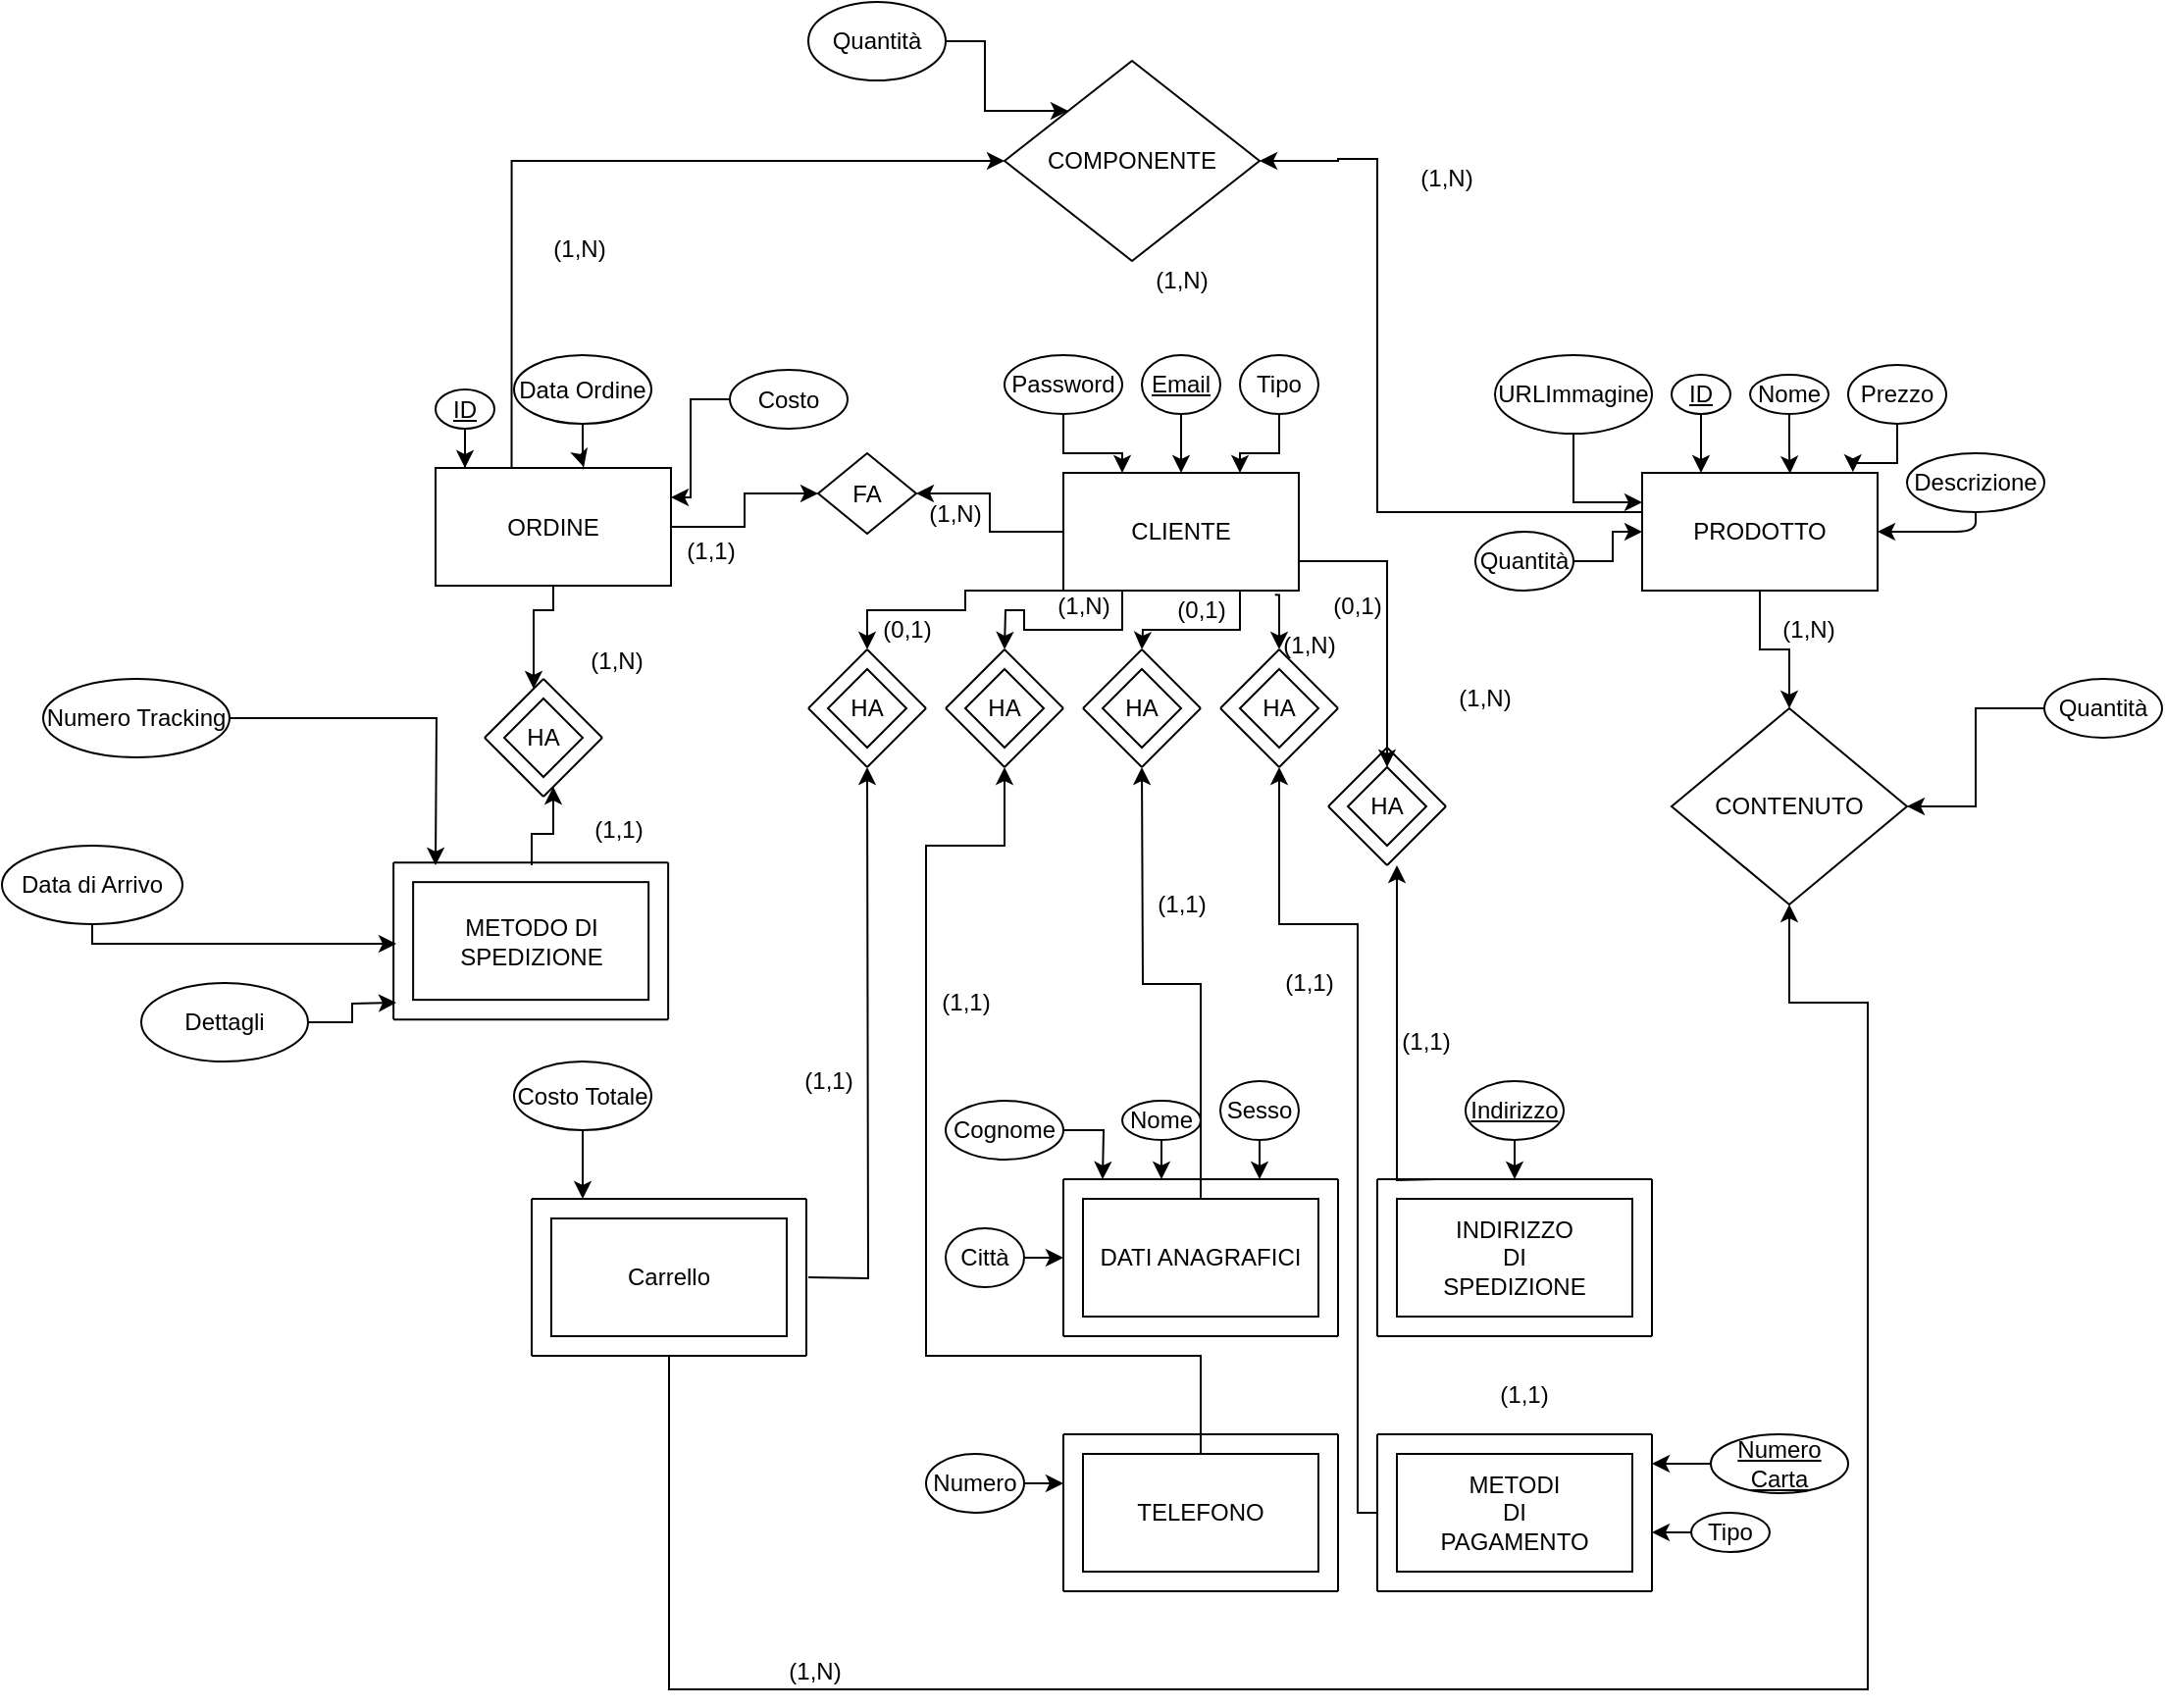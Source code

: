 <mxfile version="13.5.4" type="device" pages="2"><diagram id="_gw43ZNFHL61ZRtzYCUt" name="Page-1"><mxGraphModel dx="1692" dy="1683" grid="1" gridSize="10" guides="1" tooltips="1" connect="1" arrows="1" fold="1" page="1" pageScale="1" pageWidth="827" pageHeight="1169" math="0" shadow="0"><root><mxCell id="0"/><mxCell id="1" parent="0"/><mxCell id="XVgysVbW4NzA6cDbySYh-1" style="edgeStyle=orthogonalEdgeStyle;rounded=0;orthogonalLoop=1;jettySize=auto;html=1;entryX=0.5;entryY=0;entryDx=0;entryDy=0;exitX=1;exitY=0.75;exitDx=0;exitDy=0;" edge="1" parent="1" source="XVgysVbW4NzA6cDbySYh-7" target="XVgysVbW4NzA6cDbySYh-119"><mxGeometry relative="1" as="geometry"/></mxCell><mxCell id="XVgysVbW4NzA6cDbySYh-2" style="edgeStyle=orthogonalEdgeStyle;rounded=0;orthogonalLoop=1;jettySize=auto;html=1;exitX=0.899;exitY=1.036;exitDx=0;exitDy=0;exitPerimeter=0;" edge="1" parent="1" source="XVgysVbW4NzA6cDbySYh-7"><mxGeometry relative="1" as="geometry"><mxPoint x="180" y="170" as="targetPoint"/></mxGeometry></mxCell><mxCell id="XVgysVbW4NzA6cDbySYh-3" style="edgeStyle=orthogonalEdgeStyle;rounded=0;orthogonalLoop=1;jettySize=auto;html=1;exitX=0.75;exitY=1;exitDx=0;exitDy=0;" edge="1" parent="1" source="XVgysVbW4NzA6cDbySYh-7"><mxGeometry relative="1" as="geometry"><mxPoint x="110" y="170" as="targetPoint"/></mxGeometry></mxCell><mxCell id="XVgysVbW4NzA6cDbySYh-4" style="edgeStyle=orthogonalEdgeStyle;rounded=0;orthogonalLoop=1;jettySize=auto;html=1;exitX=0.25;exitY=1;exitDx=0;exitDy=0;" edge="1" parent="1" source="XVgysVbW4NzA6cDbySYh-7"><mxGeometry relative="1" as="geometry"><mxPoint x="40" y="170" as="targetPoint"/></mxGeometry></mxCell><mxCell id="XVgysVbW4NzA6cDbySYh-5" style="edgeStyle=orthogonalEdgeStyle;rounded=0;orthogonalLoop=1;jettySize=auto;html=1;exitX=0;exitY=1;exitDx=0;exitDy=0;" edge="1" parent="1" source="XVgysVbW4NzA6cDbySYh-7"><mxGeometry relative="1" as="geometry"><mxPoint x="-30" y="170" as="targetPoint"/><Array as="points"><mxPoint x="20" y="140"/><mxPoint x="20" y="150"/><mxPoint x="-30" y="150"/></Array></mxGeometry></mxCell><mxCell id="XVgysVbW4NzA6cDbySYh-6" style="edgeStyle=orthogonalEdgeStyle;rounded=0;orthogonalLoop=1;jettySize=auto;html=1;exitX=0;exitY=0.5;exitDx=0;exitDy=0;entryX=1;entryY=0.5;entryDx=0;entryDy=0;" edge="1" parent="1" source="XVgysVbW4NzA6cDbySYh-7" target="XVgysVbW4NzA6cDbySYh-143"><mxGeometry relative="1" as="geometry"><mxPoint y="90.0" as="targetPoint"/></mxGeometry></mxCell><mxCell id="XVgysVbW4NzA6cDbySYh-7" value="CLIENTE" style="rounded=0;whiteSpace=wrap;html=1;" vertex="1" parent="1"><mxGeometry x="70" y="80" width="120" height="60" as="geometry"/></mxCell><mxCell id="XVgysVbW4NzA6cDbySYh-8" style="edgeStyle=orthogonalEdgeStyle;rounded=0;orthogonalLoop=1;jettySize=auto;html=1;entryX=0.25;entryY=0;entryDx=0;entryDy=0;" edge="1" parent="1" source="XVgysVbW4NzA6cDbySYh-9" target="XVgysVbW4NzA6cDbySYh-7"><mxGeometry relative="1" as="geometry"/></mxCell><mxCell id="XVgysVbW4NzA6cDbySYh-9" value="Password" style="ellipse;whiteSpace=wrap;html=1;" vertex="1" parent="1"><mxGeometry x="40" y="20" width="60" height="30" as="geometry"/></mxCell><mxCell id="XVgysVbW4NzA6cDbySYh-10" style="edgeStyle=orthogonalEdgeStyle;rounded=0;orthogonalLoop=1;jettySize=auto;html=1;" edge="1" parent="1" source="XVgysVbW4NzA6cDbySYh-11" target="XVgysVbW4NzA6cDbySYh-7"><mxGeometry relative="1" as="geometry"/></mxCell><mxCell id="XVgysVbW4NzA6cDbySYh-11" value="&lt;u&gt;Email&lt;/u&gt;" style="ellipse;whiteSpace=wrap;html=1;" vertex="1" parent="1"><mxGeometry x="110" y="20" width="40" height="30" as="geometry"/></mxCell><mxCell id="XVgysVbW4NzA6cDbySYh-12" style="edgeStyle=orthogonalEdgeStyle;rounded=0;orthogonalLoop=1;jettySize=auto;html=1;entryX=0.75;entryY=0;entryDx=0;entryDy=0;" edge="1" parent="1" source="XVgysVbW4NzA6cDbySYh-13" target="XVgysVbW4NzA6cDbySYh-7"><mxGeometry relative="1" as="geometry"/></mxCell><mxCell id="XVgysVbW4NzA6cDbySYh-13" value="Tipo" style="ellipse;whiteSpace=wrap;html=1;" vertex="1" parent="1"><mxGeometry x="160" y="20" width="40" height="30" as="geometry"/></mxCell><mxCell id="XVgysVbW4NzA6cDbySYh-14" style="edgeStyle=orthogonalEdgeStyle;rounded=0;orthogonalLoop=1;jettySize=auto;html=1;entryX=1;entryY=0.5;entryDx=0;entryDy=0;" edge="1" parent="1" source="XVgysVbW4NzA6cDbySYh-16" target="XVgysVbW4NzA6cDbySYh-138"><mxGeometry relative="1" as="geometry"><mxPoint x="210" y="-40" as="targetPoint"/><Array as="points"><mxPoint x="230" y="100"/><mxPoint x="230" y="-80"/><mxPoint x="210" y="-80"/></Array></mxGeometry></mxCell><mxCell id="XVgysVbW4NzA6cDbySYh-15" style="edgeStyle=orthogonalEdgeStyle;rounded=0;orthogonalLoop=1;jettySize=auto;html=1;entryX=0.5;entryY=0;entryDx=0;entryDy=0;" edge="1" parent="1" source="XVgysVbW4NzA6cDbySYh-16" target="XVgysVbW4NzA6cDbySYh-95"><mxGeometry relative="1" as="geometry"><mxPoint x="480" y="190" as="targetPoint"/></mxGeometry></mxCell><mxCell id="XVgysVbW4NzA6cDbySYh-16" value="PRODOTTO" style="rounded=0;whiteSpace=wrap;html=1;" vertex="1" parent="1"><mxGeometry x="365" y="80" width="120" height="60" as="geometry"/></mxCell><mxCell id="XVgysVbW4NzA6cDbySYh-17" style="edgeStyle=orthogonalEdgeStyle;rounded=0;orthogonalLoop=1;jettySize=auto;html=1;entryX=0;entryY=0.25;entryDx=0;entryDy=0;" edge="1" parent="1" source="XVgysVbW4NzA6cDbySYh-18" target="XVgysVbW4NzA6cDbySYh-16"><mxGeometry relative="1" as="geometry"/></mxCell><mxCell id="XVgysVbW4NzA6cDbySYh-18" value="URLImmagine" style="ellipse;whiteSpace=wrap;html=1;" vertex="1" parent="1"><mxGeometry x="290" y="20" width="80" height="40" as="geometry"/></mxCell><mxCell id="XVgysVbW4NzA6cDbySYh-19" style="edgeStyle=orthogonalEdgeStyle;rounded=0;orthogonalLoop=1;jettySize=auto;html=1;entryX=0.25;entryY=0;entryDx=0;entryDy=0;" edge="1" parent="1" source="XVgysVbW4NzA6cDbySYh-20" target="XVgysVbW4NzA6cDbySYh-16"><mxGeometry relative="1" as="geometry"/></mxCell><mxCell id="XVgysVbW4NzA6cDbySYh-20" value="&lt;u&gt;ID&lt;/u&gt;" style="ellipse;whiteSpace=wrap;html=1;" vertex="1" parent="1"><mxGeometry x="380" y="30" width="30" height="20" as="geometry"/></mxCell><mxCell id="XVgysVbW4NzA6cDbySYh-21" style="edgeStyle=orthogonalEdgeStyle;rounded=0;orthogonalLoop=1;jettySize=auto;html=1;entryX=0.628;entryY=0.007;entryDx=0;entryDy=0;entryPerimeter=0;" edge="1" parent="1" source="XVgysVbW4NzA6cDbySYh-22" target="XVgysVbW4NzA6cDbySYh-16"><mxGeometry relative="1" as="geometry"/></mxCell><mxCell id="XVgysVbW4NzA6cDbySYh-22" value="Nome" style="ellipse;whiteSpace=wrap;html=1;" vertex="1" parent="1"><mxGeometry x="420" y="30" width="40" height="20" as="geometry"/></mxCell><mxCell id="XVgysVbW4NzA6cDbySYh-23" style="edgeStyle=orthogonalEdgeStyle;rounded=0;orthogonalLoop=1;jettySize=auto;html=1;entryX=0.895;entryY=-0.007;entryDx=0;entryDy=0;entryPerimeter=0;" edge="1" parent="1" source="XVgysVbW4NzA6cDbySYh-24" target="XVgysVbW4NzA6cDbySYh-16"><mxGeometry relative="1" as="geometry"/></mxCell><mxCell id="XVgysVbW4NzA6cDbySYh-24" value="Prezzo" style="ellipse;whiteSpace=wrap;html=1;" vertex="1" parent="1"><mxGeometry x="470" y="25" width="50" height="30" as="geometry"/></mxCell><mxCell id="XVgysVbW4NzA6cDbySYh-25" style="edgeStyle=orthogonalEdgeStyle;rounded=0;orthogonalLoop=1;jettySize=auto;html=1;entryX=0;entryY=0.5;entryDx=0;entryDy=0;" edge="1" parent="1" source="XVgysVbW4NzA6cDbySYh-26" target="XVgysVbW4NzA6cDbySYh-16"><mxGeometry relative="1" as="geometry"/></mxCell><mxCell id="XVgysVbW4NzA6cDbySYh-26" value="Quantità" style="ellipse;whiteSpace=wrap;html=1;" vertex="1" parent="1"><mxGeometry x="280" y="110" width="50" height="30" as="geometry"/></mxCell><mxCell id="XVgysVbW4NzA6cDbySYh-27" value="Descrizione" style="ellipse;whiteSpace=wrap;html=1;" vertex="1" parent="1"><mxGeometry x="500" y="70" width="70" height="30" as="geometry"/></mxCell><mxCell id="XVgysVbW4NzA6cDbySYh-28" value="" style="endArrow=classic;html=1;exitX=0.5;exitY=1;exitDx=0;exitDy=0;entryX=1;entryY=0.5;entryDx=0;entryDy=0;" edge="1" parent="1" source="XVgysVbW4NzA6cDbySYh-27" target="XVgysVbW4NzA6cDbySYh-16"><mxGeometry width="50" height="50" relative="1" as="geometry"><mxPoint x="500" y="170" as="sourcePoint"/><mxPoint x="550" y="120" as="targetPoint"/><Array as="points"><mxPoint x="535" y="110"/></Array></mxGeometry></mxCell><mxCell id="XVgysVbW4NzA6cDbySYh-29" style="edgeStyle=orthogonalEdgeStyle;rounded=0;orthogonalLoop=1;jettySize=auto;html=1;" edge="1" parent="1" source="XVgysVbW4NzA6cDbySYh-30"><mxGeometry relative="1" as="geometry"><mxPoint x="110" y="230" as="targetPoint"/></mxGeometry></mxCell><mxCell id="XVgysVbW4NzA6cDbySYh-30" value="DATI ANAGRAFICI" style="rounded=0;whiteSpace=wrap;html=1;" vertex="1" parent="1"><mxGeometry x="80" y="450" width="120" height="60" as="geometry"/></mxCell><mxCell id="XVgysVbW4NzA6cDbySYh-31" style="edgeStyle=orthogonalEdgeStyle;rounded=0;orthogonalLoop=1;jettySize=auto;html=1;" edge="1" parent="1"><mxGeometry relative="1" as="geometry"><mxPoint x="240" y="280" as="targetPoint"/><mxPoint x="260" y="440" as="sourcePoint"/></mxGeometry></mxCell><mxCell id="XVgysVbW4NzA6cDbySYh-32" value="INDIRIZZO &lt;br&gt;DI &lt;br&gt;SPEDIZIONE" style="rounded=0;whiteSpace=wrap;html=1;" vertex="1" parent="1"><mxGeometry x="240" y="450" width="120" height="60" as="geometry"/></mxCell><mxCell id="XVgysVbW4NzA6cDbySYh-33" style="edgeStyle=orthogonalEdgeStyle;rounded=0;orthogonalLoop=1;jettySize=auto;html=1;" edge="1" parent="1" source="XVgysVbW4NzA6cDbySYh-34"><mxGeometry relative="1" as="geometry"><mxPoint x="40" y="230" as="targetPoint"/><Array as="points"><mxPoint x="140" y="530"/><mxPoint y="530"/><mxPoint y="270"/><mxPoint x="40" y="270"/></Array></mxGeometry></mxCell><mxCell id="XVgysVbW4NzA6cDbySYh-34" value="TELEFONO" style="rounded=0;whiteSpace=wrap;html=1;" vertex="1" parent="1"><mxGeometry x="80" y="580" width="120" height="60" as="geometry"/></mxCell><mxCell id="XVgysVbW4NzA6cDbySYh-35" style="edgeStyle=orthogonalEdgeStyle;rounded=0;orthogonalLoop=1;jettySize=auto;html=1;" edge="1" parent="1"><mxGeometry relative="1" as="geometry"><mxPoint x="180" y="230" as="targetPoint"/><mxPoint x="230" y="610" as="sourcePoint"/><Array as="points"><mxPoint x="220" y="610"/><mxPoint x="220" y="310"/><mxPoint x="180" y="310"/></Array></mxGeometry></mxCell><mxCell id="XVgysVbW4NzA6cDbySYh-36" value="METODI&lt;br&gt;DI&lt;br&gt;PAGAMENTO" style="rounded=0;whiteSpace=wrap;html=1;" vertex="1" parent="1"><mxGeometry x="240" y="580" width="120" height="60" as="geometry"/></mxCell><mxCell id="XVgysVbW4NzA6cDbySYh-37" value="" style="endArrow=none;html=1;" edge="1" parent="1"><mxGeometry width="50" height="50" relative="1" as="geometry"><mxPoint x="70" y="440" as="sourcePoint"/><mxPoint x="210" y="440" as="targetPoint"/></mxGeometry></mxCell><mxCell id="XVgysVbW4NzA6cDbySYh-38" value="" style="endArrow=none;html=1;" edge="1" parent="1"><mxGeometry width="50" height="50" relative="1" as="geometry"><mxPoint x="70" y="440" as="sourcePoint"/><mxPoint x="70" y="520" as="targetPoint"/></mxGeometry></mxCell><mxCell id="XVgysVbW4NzA6cDbySYh-39" value="" style="endArrow=none;html=1;" edge="1" parent="1"><mxGeometry width="50" height="50" relative="1" as="geometry"><mxPoint x="210" y="520" as="sourcePoint"/><mxPoint x="70" y="520" as="targetPoint"/></mxGeometry></mxCell><mxCell id="XVgysVbW4NzA6cDbySYh-40" value="" style="endArrow=none;html=1;" edge="1" parent="1"><mxGeometry width="50" height="50" relative="1" as="geometry"><mxPoint x="210" y="440" as="sourcePoint"/><mxPoint x="210" y="520" as="targetPoint"/></mxGeometry></mxCell><mxCell id="XVgysVbW4NzA6cDbySYh-41" value="" style="endArrow=none;html=1;" edge="1" parent="1"><mxGeometry width="50" height="50" relative="1" as="geometry"><mxPoint x="230" y="440" as="sourcePoint"/><mxPoint x="370" y="440" as="targetPoint"/></mxGeometry></mxCell><mxCell id="XVgysVbW4NzA6cDbySYh-42" value="" style="endArrow=none;html=1;" edge="1" parent="1"><mxGeometry width="50" height="50" relative="1" as="geometry"><mxPoint x="370" y="520" as="sourcePoint"/><mxPoint x="370" y="440" as="targetPoint"/></mxGeometry></mxCell><mxCell id="XVgysVbW4NzA6cDbySYh-43" value="" style="endArrow=none;html=1;" edge="1" parent="1"><mxGeometry width="50" height="50" relative="1" as="geometry"><mxPoint x="230" y="520" as="sourcePoint"/><mxPoint x="370" y="520" as="targetPoint"/></mxGeometry></mxCell><mxCell id="XVgysVbW4NzA6cDbySYh-44" value="" style="endArrow=none;html=1;" edge="1" parent="1"><mxGeometry width="50" height="50" relative="1" as="geometry"><mxPoint x="230" y="440" as="sourcePoint"/><mxPoint x="230" y="520" as="targetPoint"/></mxGeometry></mxCell><mxCell id="XVgysVbW4NzA6cDbySYh-45" value="" style="endArrow=none;html=1;" edge="1" parent="1"><mxGeometry width="50" height="50" relative="1" as="geometry"><mxPoint x="70" y="570" as="sourcePoint"/><mxPoint x="210" y="570" as="targetPoint"/></mxGeometry></mxCell><mxCell id="XVgysVbW4NzA6cDbySYh-46" value="" style="endArrow=none;html=1;" edge="1" parent="1"><mxGeometry width="50" height="50" relative="1" as="geometry"><mxPoint x="70" y="570" as="sourcePoint"/><mxPoint x="70" y="650" as="targetPoint"/></mxGeometry></mxCell><mxCell id="XVgysVbW4NzA6cDbySYh-47" value="" style="endArrow=none;html=1;" edge="1" parent="1"><mxGeometry width="50" height="50" relative="1" as="geometry"><mxPoint x="210" y="650" as="sourcePoint"/><mxPoint x="70" y="650" as="targetPoint"/></mxGeometry></mxCell><mxCell id="XVgysVbW4NzA6cDbySYh-48" value="" style="endArrow=none;html=1;" edge="1" parent="1"><mxGeometry width="50" height="50" relative="1" as="geometry"><mxPoint x="210" y="570" as="sourcePoint"/><mxPoint x="210" y="650" as="targetPoint"/></mxGeometry></mxCell><mxCell id="XVgysVbW4NzA6cDbySYh-49" value="" style="endArrow=none;html=1;" edge="1" parent="1"><mxGeometry width="50" height="50" relative="1" as="geometry"><mxPoint x="370" y="570" as="sourcePoint"/><mxPoint x="230" y="570" as="targetPoint"/></mxGeometry></mxCell><mxCell id="XVgysVbW4NzA6cDbySYh-50" value="" style="endArrow=none;html=1;" edge="1" parent="1"><mxGeometry width="50" height="50" relative="1" as="geometry"><mxPoint x="230" y="650" as="sourcePoint"/><mxPoint x="230" y="570" as="targetPoint"/></mxGeometry></mxCell><mxCell id="XVgysVbW4NzA6cDbySYh-51" value="" style="endArrow=none;html=1;" edge="1" parent="1"><mxGeometry width="50" height="50" relative="1" as="geometry"><mxPoint x="230" y="650" as="sourcePoint"/><mxPoint x="370" y="650" as="targetPoint"/></mxGeometry></mxCell><mxCell id="XVgysVbW4NzA6cDbySYh-52" value="" style="endArrow=none;html=1;" edge="1" parent="1"><mxGeometry width="50" height="50" relative="1" as="geometry"><mxPoint x="370" y="650" as="sourcePoint"/><mxPoint x="370" y="570" as="targetPoint"/></mxGeometry></mxCell><mxCell id="XVgysVbW4NzA6cDbySYh-53" style="edgeStyle=orthogonalEdgeStyle;rounded=0;orthogonalLoop=1;jettySize=auto;html=1;" edge="1" parent="1" source="XVgysVbW4NzA6cDbySYh-54"><mxGeometry relative="1" as="geometry"><mxPoint x="90" y="440" as="targetPoint"/></mxGeometry></mxCell><mxCell id="XVgysVbW4NzA6cDbySYh-54" value="Cognome" style="ellipse;whiteSpace=wrap;html=1;" vertex="1" parent="1"><mxGeometry x="10" y="400" width="60" height="30" as="geometry"/></mxCell><mxCell id="XVgysVbW4NzA6cDbySYh-55" style="edgeStyle=orthogonalEdgeStyle;rounded=0;orthogonalLoop=1;jettySize=auto;html=1;" edge="1" parent="1" source="XVgysVbW4NzA6cDbySYh-56"><mxGeometry relative="1" as="geometry"><mxPoint x="120" y="440" as="targetPoint"/></mxGeometry></mxCell><mxCell id="XVgysVbW4NzA6cDbySYh-56" value="Nome" style="ellipse;whiteSpace=wrap;html=1;" vertex="1" parent="1"><mxGeometry x="100" y="400" width="40" height="20" as="geometry"/></mxCell><mxCell id="XVgysVbW4NzA6cDbySYh-57" style="edgeStyle=orthogonalEdgeStyle;rounded=0;orthogonalLoop=1;jettySize=auto;html=1;" edge="1" parent="1" source="XVgysVbW4NzA6cDbySYh-58"><mxGeometry relative="1" as="geometry"><mxPoint x="170" y="440" as="targetPoint"/></mxGeometry></mxCell><mxCell id="XVgysVbW4NzA6cDbySYh-58" value="Sesso" style="ellipse;whiteSpace=wrap;html=1;" vertex="1" parent="1"><mxGeometry x="150" y="390" width="40" height="30" as="geometry"/></mxCell><mxCell id="XVgysVbW4NzA6cDbySYh-59" style="edgeStyle=orthogonalEdgeStyle;rounded=0;orthogonalLoop=1;jettySize=auto;html=1;" edge="1" parent="1" source="XVgysVbW4NzA6cDbySYh-60"><mxGeometry relative="1" as="geometry"><mxPoint x="70" y="480" as="targetPoint"/></mxGeometry></mxCell><mxCell id="XVgysVbW4NzA6cDbySYh-60" value="Città" style="ellipse;whiteSpace=wrap;html=1;" vertex="1" parent="1"><mxGeometry x="10" y="465" width="40" height="30" as="geometry"/></mxCell><mxCell id="XVgysVbW4NzA6cDbySYh-61" value="HA" style="rhombus;whiteSpace=wrap;html=1;" vertex="1" parent="1"><mxGeometry x="90" y="180" width="40" height="40" as="geometry"/></mxCell><mxCell id="XVgysVbW4NzA6cDbySYh-62" value="" style="endArrow=none;html=1;" edge="1" parent="1"><mxGeometry width="50" height="50" relative="1" as="geometry"><mxPoint x="80" y="200" as="sourcePoint"/><mxPoint x="110" y="170" as="targetPoint"/></mxGeometry></mxCell><mxCell id="XVgysVbW4NzA6cDbySYh-63" value="" style="endArrow=none;html=1;" edge="1" parent="1"><mxGeometry width="50" height="50" relative="1" as="geometry"><mxPoint x="80" y="200" as="sourcePoint"/><mxPoint x="110" y="230" as="targetPoint"/></mxGeometry></mxCell><mxCell id="XVgysVbW4NzA6cDbySYh-64" value="" style="endArrow=none;html=1;" edge="1" parent="1"><mxGeometry width="50" height="50" relative="1" as="geometry"><mxPoint x="110" y="230" as="sourcePoint"/><mxPoint x="140" y="200" as="targetPoint"/></mxGeometry></mxCell><mxCell id="XVgysVbW4NzA6cDbySYh-65" value="" style="endArrow=none;html=1;" edge="1" parent="1"><mxGeometry width="50" height="50" relative="1" as="geometry"><mxPoint x="140" y="200" as="sourcePoint"/><mxPoint x="110" y="170" as="targetPoint"/></mxGeometry></mxCell><mxCell id="XVgysVbW4NzA6cDbySYh-66" style="edgeStyle=orthogonalEdgeStyle;rounded=0;orthogonalLoop=1;jettySize=auto;html=1;" edge="1" parent="1" source="XVgysVbW4NzA6cDbySYh-67"><mxGeometry relative="1" as="geometry"><mxPoint x="300" y="440" as="targetPoint"/></mxGeometry></mxCell><mxCell id="XVgysVbW4NzA6cDbySYh-67" value="&lt;u&gt;Indirizzo&lt;/u&gt;" style="ellipse;whiteSpace=wrap;html=1;" vertex="1" parent="1"><mxGeometry x="275" y="390" width="50" height="30" as="geometry"/></mxCell><mxCell id="XVgysVbW4NzA6cDbySYh-68" style="edgeStyle=orthogonalEdgeStyle;rounded=0;orthogonalLoop=1;jettySize=auto;html=1;" edge="1" parent="1" source="XVgysVbW4NzA6cDbySYh-69"><mxGeometry relative="1" as="geometry"><mxPoint x="70" y="595" as="targetPoint"/></mxGeometry></mxCell><mxCell id="XVgysVbW4NzA6cDbySYh-69" value="Numero" style="ellipse;whiteSpace=wrap;html=1;" vertex="1" parent="1"><mxGeometry y="580" width="50" height="30" as="geometry"/></mxCell><mxCell id="XVgysVbW4NzA6cDbySYh-70" style="edgeStyle=orthogonalEdgeStyle;rounded=0;orthogonalLoop=1;jettySize=auto;html=1;" edge="1" parent="1" source="XVgysVbW4NzA6cDbySYh-71"><mxGeometry relative="1" as="geometry"><mxPoint x="370" y="585" as="targetPoint"/></mxGeometry></mxCell><mxCell id="XVgysVbW4NzA6cDbySYh-71" value="&lt;u&gt;Numero Carta&lt;/u&gt;" style="ellipse;whiteSpace=wrap;html=1;" vertex="1" parent="1"><mxGeometry x="400" y="570" width="70" height="30" as="geometry"/></mxCell><mxCell id="XVgysVbW4NzA6cDbySYh-72" style="edgeStyle=orthogonalEdgeStyle;rounded=0;orthogonalLoop=1;jettySize=auto;html=1;" edge="1" parent="1" source="XVgysVbW4NzA6cDbySYh-73"><mxGeometry relative="1" as="geometry"><mxPoint x="370" y="620" as="targetPoint"/></mxGeometry></mxCell><mxCell id="XVgysVbW4NzA6cDbySYh-73" value="Tipo" style="ellipse;whiteSpace=wrap;html=1;" vertex="1" parent="1"><mxGeometry x="390" y="610" width="40" height="20" as="geometry"/></mxCell><mxCell id="XVgysVbW4NzA6cDbySYh-74" style="edgeStyle=orthogonalEdgeStyle;rounded=0;orthogonalLoop=1;jettySize=auto;html=1;exitX=0.323;exitY=0.022;exitDx=0;exitDy=0;exitPerimeter=0;entryX=0;entryY=0.5;entryDx=0;entryDy=0;" edge="1" parent="1" source="XVgysVbW4NzA6cDbySYh-77" target="XVgysVbW4NzA6cDbySYh-138"><mxGeometry relative="1" as="geometry"><mxPoint x="-20" y="-50" as="targetPoint"/><Array as="points"><mxPoint x="-211" y="-79"/></Array></mxGeometry></mxCell><mxCell id="XVgysVbW4NzA6cDbySYh-75" style="edgeStyle=orthogonalEdgeStyle;rounded=0;orthogonalLoop=1;jettySize=auto;html=1;" edge="1" parent="1" source="XVgysVbW4NzA6cDbySYh-77" target="XVgysVbW4NzA6cDbySYh-143"><mxGeometry relative="1" as="geometry"/></mxCell><mxCell id="XVgysVbW4NzA6cDbySYh-76" style="edgeStyle=orthogonalEdgeStyle;rounded=0;orthogonalLoop=1;jettySize=auto;html=1;exitX=0.5;exitY=1;exitDx=0;exitDy=0;" edge="1" parent="1" source="XVgysVbW4NzA6cDbySYh-77"><mxGeometry relative="1" as="geometry"><mxPoint x="-200" y="190" as="targetPoint"/><Array as="points"><mxPoint x="-190" y="150"/><mxPoint x="-200" y="150"/></Array></mxGeometry></mxCell><mxCell id="XVgysVbW4NzA6cDbySYh-77" value="ORDINE" style="rounded=0;whiteSpace=wrap;html=1;" vertex="1" parent="1"><mxGeometry x="-250" y="77.5" width="120" height="60" as="geometry"/></mxCell><mxCell id="XVgysVbW4NzA6cDbySYh-78" style="edgeStyle=orthogonalEdgeStyle;rounded=0;orthogonalLoop=1;jettySize=auto;html=1;entryX=0.125;entryY=0;entryDx=0;entryDy=0;entryPerimeter=0;" edge="1" parent="1" source="XVgysVbW4NzA6cDbySYh-79" target="XVgysVbW4NzA6cDbySYh-77"><mxGeometry relative="1" as="geometry"/></mxCell><mxCell id="XVgysVbW4NzA6cDbySYh-79" value="&lt;u&gt;ID&lt;/u&gt;" style="ellipse;whiteSpace=wrap;html=1;" vertex="1" parent="1"><mxGeometry x="-250" y="37.5" width="30" height="20" as="geometry"/></mxCell><mxCell id="XVgysVbW4NzA6cDbySYh-80" style="edgeStyle=orthogonalEdgeStyle;rounded=0;orthogonalLoop=1;jettySize=auto;html=1;entryX=0.63;entryY=-0.007;entryDx=0;entryDy=0;entryPerimeter=0;" edge="1" parent="1" source="XVgysVbW4NzA6cDbySYh-81" target="XVgysVbW4NzA6cDbySYh-77"><mxGeometry relative="1" as="geometry"/></mxCell><mxCell id="XVgysVbW4NzA6cDbySYh-81" value="Data Ordine" style="ellipse;whiteSpace=wrap;html=1;" vertex="1" parent="1"><mxGeometry x="-210" y="20" width="70" height="35" as="geometry"/></mxCell><mxCell id="XVgysVbW4NzA6cDbySYh-82" style="edgeStyle=orthogonalEdgeStyle;rounded=0;orthogonalLoop=1;jettySize=auto;html=1;entryX=1;entryY=0.25;entryDx=0;entryDy=0;" edge="1" parent="1" source="XVgysVbW4NzA6cDbySYh-83" target="XVgysVbW4NzA6cDbySYh-77"><mxGeometry relative="1" as="geometry"><Array as="points"><mxPoint x="-120" y="42.5"/><mxPoint x="-120" y="92.5"/></Array></mxGeometry></mxCell><mxCell id="XVgysVbW4NzA6cDbySYh-83" value="Costo" style="ellipse;whiteSpace=wrap;html=1;" vertex="1" parent="1"><mxGeometry x="-100" y="27.5" width="60" height="30" as="geometry"/></mxCell><mxCell id="XVgysVbW4NzA6cDbySYh-84" style="edgeStyle=orthogonalEdgeStyle;rounded=0;orthogonalLoop=1;jettySize=auto;html=1;" edge="1" parent="1"><mxGeometry relative="1" as="geometry"><mxPoint x="-30" y="230" as="targetPoint"/><mxPoint x="-60" y="490" as="sourcePoint"/></mxGeometry></mxCell><mxCell id="XVgysVbW4NzA6cDbySYh-85" style="edgeStyle=orthogonalEdgeStyle;rounded=0;orthogonalLoop=1;jettySize=auto;html=1;entryX=0.5;entryY=1;entryDx=0;entryDy=0;" edge="1" parent="1" target="XVgysVbW4NzA6cDbySYh-95"><mxGeometry relative="1" as="geometry"><mxPoint x="-131" y="530" as="sourcePoint"/><Array as="points"><mxPoint x="-131" y="700"/><mxPoint x="480" y="700"/><mxPoint x="480" y="350"/><mxPoint x="440" y="350"/></Array></mxGeometry></mxCell><mxCell id="XVgysVbW4NzA6cDbySYh-86" value="Carrello" style="rounded=0;whiteSpace=wrap;html=1;" vertex="1" parent="1"><mxGeometry x="-191" y="460" width="120" height="60" as="geometry"/></mxCell><mxCell id="XVgysVbW4NzA6cDbySYh-87" value="" style="endArrow=none;html=1;" edge="1" parent="1"><mxGeometry width="50" height="50" relative="1" as="geometry"><mxPoint x="-201" y="450" as="sourcePoint"/><mxPoint x="-61" y="450" as="targetPoint"/></mxGeometry></mxCell><mxCell id="XVgysVbW4NzA6cDbySYh-88" value="" style="endArrow=none;html=1;" edge="1" parent="1"><mxGeometry width="50" height="50" relative="1" as="geometry"><mxPoint x="-201" y="450" as="sourcePoint"/><mxPoint x="-201" y="530" as="targetPoint"/></mxGeometry></mxCell><mxCell id="XVgysVbW4NzA6cDbySYh-89" value="" style="endArrow=none;html=1;" edge="1" parent="1"><mxGeometry width="50" height="50" relative="1" as="geometry"><mxPoint x="-61" y="530" as="sourcePoint"/><mxPoint x="-201" y="530" as="targetPoint"/></mxGeometry></mxCell><mxCell id="XVgysVbW4NzA6cDbySYh-90" value="" style="endArrow=none;html=1;" edge="1" parent="1"><mxGeometry width="50" height="50" relative="1" as="geometry"><mxPoint x="-61" y="450" as="sourcePoint"/><mxPoint x="-61" y="530" as="targetPoint"/></mxGeometry></mxCell><mxCell id="XVgysVbW4NzA6cDbySYh-91" style="edgeStyle=orthogonalEdgeStyle;rounded=0;orthogonalLoop=1;jettySize=auto;html=1;" edge="1" parent="1" source="XVgysVbW4NzA6cDbySYh-92"><mxGeometry relative="1" as="geometry"><mxPoint x="-175" y="450" as="targetPoint"/></mxGeometry></mxCell><mxCell id="XVgysVbW4NzA6cDbySYh-92" value="Costo Totale" style="ellipse;whiteSpace=wrap;html=1;" vertex="1" parent="1"><mxGeometry x="-210" y="380" width="70" height="35" as="geometry"/></mxCell><mxCell id="XVgysVbW4NzA6cDbySYh-93" style="edgeStyle=orthogonalEdgeStyle;rounded=0;orthogonalLoop=1;jettySize=auto;html=1;entryX=1;entryY=0.5;entryDx=0;entryDy=0;" edge="1" parent="1" source="XVgysVbW4NzA6cDbySYh-94" target="XVgysVbW4NzA6cDbySYh-95"><mxGeometry relative="1" as="geometry"><mxPoint x="530" y="300" as="targetPoint"/></mxGeometry></mxCell><mxCell id="XVgysVbW4NzA6cDbySYh-94" value="Quantità" style="ellipse;whiteSpace=wrap;html=1;" vertex="1" parent="1"><mxGeometry x="570" y="185" width="60" height="30" as="geometry"/></mxCell><mxCell id="XVgysVbW4NzA6cDbySYh-95" value="CONTENUTO" style="rhombus;whiteSpace=wrap;html=1;" vertex="1" parent="1"><mxGeometry x="380" y="200" width="120" height="100" as="geometry"/></mxCell><mxCell id="XVgysVbW4NzA6cDbySYh-96" value="(1,N)" style="text;html=1;strokeColor=none;fillColor=none;align=center;verticalAlign=middle;whiteSpace=wrap;rounded=0;" vertex="1" parent="1"><mxGeometry x="-5" y="91" width="40" height="20" as="geometry"/></mxCell><mxCell id="XVgysVbW4NzA6cDbySYh-97" value="(1,1)" style="text;html=1;strokeColor=none;fillColor=none;align=center;verticalAlign=middle;whiteSpace=wrap;rounded=0;" vertex="1" parent="1"><mxGeometry x="235" y="360" width="40" height="20" as="geometry"/></mxCell><mxCell id="XVgysVbW4NzA6cDbySYh-98" value="(1,1)" style="text;html=1;strokeColor=none;fillColor=none;align=center;verticalAlign=middle;whiteSpace=wrap;rounded=0;" vertex="1" parent="1"><mxGeometry x="285" y="540" width="40" height="20" as="geometry"/></mxCell><mxCell id="XVgysVbW4NzA6cDbySYh-99" value="(1,N)" style="text;html=1;strokeColor=none;fillColor=none;align=center;verticalAlign=middle;whiteSpace=wrap;rounded=0;" vertex="1" parent="1"><mxGeometry x="430" y="150" width="40" height="20" as="geometry"/></mxCell><mxCell id="XVgysVbW4NzA6cDbySYh-100" style="edgeStyle=orthogonalEdgeStyle;rounded=0;orthogonalLoop=1;jettySize=auto;html=1;entryX=0;entryY=0;entryDx=0;entryDy=0;" edge="1" parent="1" source="XVgysVbW4NzA6cDbySYh-101" target="XVgysVbW4NzA6cDbySYh-138"><mxGeometry relative="1" as="geometry"><mxPoint x="60" y="-150.0" as="targetPoint"/></mxGeometry></mxCell><mxCell id="XVgysVbW4NzA6cDbySYh-101" value="Quantità" style="ellipse;whiteSpace=wrap;html=1;" vertex="1" parent="1"><mxGeometry x="-60" y="-160" width="70" height="40" as="geometry"/></mxCell><mxCell id="XVgysVbW4NzA6cDbySYh-102" style="edgeStyle=orthogonalEdgeStyle;rounded=0;orthogonalLoop=1;jettySize=auto;html=1;" edge="1" parent="1" source="XVgysVbW4NzA6cDbySYh-103"><mxGeometry relative="1" as="geometry"><mxPoint x="-250" y="280" as="targetPoint"/></mxGeometry></mxCell><mxCell id="XVgysVbW4NzA6cDbySYh-103" value="Numero Tracking" style="ellipse;whiteSpace=wrap;html=1;" vertex="1" parent="1"><mxGeometry x="-450" y="185" width="95" height="40" as="geometry"/></mxCell><mxCell id="XVgysVbW4NzA6cDbySYh-104" style="edgeStyle=orthogonalEdgeStyle;rounded=0;orthogonalLoop=1;jettySize=auto;html=1;" edge="1" parent="1" source="XVgysVbW4NzA6cDbySYh-105"><mxGeometry relative="1" as="geometry"><mxPoint x="-270" y="320" as="targetPoint"/><Array as="points"><mxPoint x="-425" y="320"/></Array></mxGeometry></mxCell><mxCell id="XVgysVbW4NzA6cDbySYh-105" value="Data di Arrivo" style="ellipse;whiteSpace=wrap;html=1;" vertex="1" parent="1"><mxGeometry x="-471" y="270" width="92" height="40" as="geometry"/></mxCell><mxCell id="XVgysVbW4NzA6cDbySYh-106" style="edgeStyle=orthogonalEdgeStyle;rounded=0;orthogonalLoop=1;jettySize=auto;html=1;" edge="1" parent="1" source="XVgysVbW4NzA6cDbySYh-107"><mxGeometry relative="1" as="geometry"><mxPoint x="-270" y="350" as="targetPoint"/></mxGeometry></mxCell><mxCell id="XVgysVbW4NzA6cDbySYh-107" value="Dettagli" style="ellipse;whiteSpace=wrap;html=1;" vertex="1" parent="1"><mxGeometry x="-400" y="340" width="85" height="40" as="geometry"/></mxCell><mxCell id="XVgysVbW4NzA6cDbySYh-108" value="(1,N)" style="text;html=1;strokeColor=none;fillColor=none;align=center;verticalAlign=middle;whiteSpace=wrap;rounded=0;" vertex="1" parent="1"><mxGeometry x="265" y="185" width="40" height="20" as="geometry"/></mxCell><mxCell id="XVgysVbW4NzA6cDbySYh-109" value="HA" style="rhombus;whiteSpace=wrap;html=1;" vertex="1" parent="1"><mxGeometry x="-50" y="180" width="40" height="40" as="geometry"/></mxCell><mxCell id="XVgysVbW4NzA6cDbySYh-110" value="" style="endArrow=none;html=1;" edge="1" parent="1"><mxGeometry width="50" height="50" relative="1" as="geometry"><mxPoint x="-60" y="200" as="sourcePoint"/><mxPoint x="-30" y="170" as="targetPoint"/></mxGeometry></mxCell><mxCell id="XVgysVbW4NzA6cDbySYh-111" value="" style="endArrow=none;html=1;" edge="1" parent="1"><mxGeometry width="50" height="50" relative="1" as="geometry"><mxPoint x="-60" y="200" as="sourcePoint"/><mxPoint x="-30" y="230" as="targetPoint"/></mxGeometry></mxCell><mxCell id="XVgysVbW4NzA6cDbySYh-112" value="" style="endArrow=none;html=1;" edge="1" parent="1"><mxGeometry width="50" height="50" relative="1" as="geometry"><mxPoint x="-30" y="230" as="sourcePoint"/><mxPoint y="200" as="targetPoint"/></mxGeometry></mxCell><mxCell id="XVgysVbW4NzA6cDbySYh-113" value="" style="endArrow=none;html=1;" edge="1" parent="1"><mxGeometry width="50" height="50" relative="1" as="geometry"><mxPoint y="200" as="sourcePoint"/><mxPoint x="-30" y="170" as="targetPoint"/></mxGeometry></mxCell><mxCell id="XVgysVbW4NzA6cDbySYh-114" value="HA" style="rhombus;whiteSpace=wrap;html=1;" vertex="1" parent="1"><mxGeometry x="20" y="180" width="40" height="40" as="geometry"/></mxCell><mxCell id="XVgysVbW4NzA6cDbySYh-115" value="" style="endArrow=none;html=1;" edge="1" parent="1"><mxGeometry width="50" height="50" relative="1" as="geometry"><mxPoint x="10" y="200" as="sourcePoint"/><mxPoint x="40" y="170" as="targetPoint"/></mxGeometry></mxCell><mxCell id="XVgysVbW4NzA6cDbySYh-116" value="" style="endArrow=none;html=1;" edge="1" parent="1"><mxGeometry width="50" height="50" relative="1" as="geometry"><mxPoint x="10" y="200" as="sourcePoint"/><mxPoint x="40" y="230" as="targetPoint"/></mxGeometry></mxCell><mxCell id="XVgysVbW4NzA6cDbySYh-117" value="" style="endArrow=none;html=1;" edge="1" parent="1"><mxGeometry width="50" height="50" relative="1" as="geometry"><mxPoint x="40" y="230" as="sourcePoint"/><mxPoint x="70" y="200" as="targetPoint"/></mxGeometry></mxCell><mxCell id="XVgysVbW4NzA6cDbySYh-118" value="" style="endArrow=none;html=1;" edge="1" parent="1"><mxGeometry width="50" height="50" relative="1" as="geometry"><mxPoint x="70" y="200" as="sourcePoint"/><mxPoint x="40" y="170" as="targetPoint"/></mxGeometry></mxCell><mxCell id="XVgysVbW4NzA6cDbySYh-119" value="HA" style="rhombus;whiteSpace=wrap;html=1;" vertex="1" parent="1"><mxGeometry x="215" y="230" width="40" height="40" as="geometry"/></mxCell><mxCell id="XVgysVbW4NzA6cDbySYh-120" value="" style="endArrow=none;html=1;" edge="1" parent="1"><mxGeometry width="50" height="50" relative="1" as="geometry"><mxPoint x="205" y="250" as="sourcePoint"/><mxPoint x="235" y="220" as="targetPoint"/></mxGeometry></mxCell><mxCell id="XVgysVbW4NzA6cDbySYh-121" value="" style="endArrow=none;html=1;" edge="1" parent="1"><mxGeometry width="50" height="50" relative="1" as="geometry"><mxPoint x="205" y="250" as="sourcePoint"/><mxPoint x="235" y="280" as="targetPoint"/></mxGeometry></mxCell><mxCell id="XVgysVbW4NzA6cDbySYh-122" value="" style="endArrow=none;html=1;" edge="1" parent="1"><mxGeometry width="50" height="50" relative="1" as="geometry"><mxPoint x="235" y="280" as="sourcePoint"/><mxPoint x="265" y="250" as="targetPoint"/></mxGeometry></mxCell><mxCell id="XVgysVbW4NzA6cDbySYh-123" value="" style="endArrow=none;html=1;" edge="1" parent="1"><mxGeometry width="50" height="50" relative="1" as="geometry"><mxPoint x="265" y="250" as="sourcePoint"/><mxPoint x="235" y="220" as="targetPoint"/></mxGeometry></mxCell><mxCell id="XVgysVbW4NzA6cDbySYh-124" value="HA" style="rhombus;whiteSpace=wrap;html=1;" vertex="1" parent="1"><mxGeometry x="160" y="180" width="40" height="40" as="geometry"/></mxCell><mxCell id="XVgysVbW4NzA6cDbySYh-125" value="" style="endArrow=none;html=1;" edge="1" parent="1"><mxGeometry width="50" height="50" relative="1" as="geometry"><mxPoint x="150" y="200" as="sourcePoint"/><mxPoint x="180" y="170" as="targetPoint"/></mxGeometry></mxCell><mxCell id="XVgysVbW4NzA6cDbySYh-126" value="" style="endArrow=none;html=1;" edge="1" parent="1"><mxGeometry width="50" height="50" relative="1" as="geometry"><mxPoint x="150" y="200" as="sourcePoint"/><mxPoint x="180" y="230" as="targetPoint"/></mxGeometry></mxCell><mxCell id="XVgysVbW4NzA6cDbySYh-127" value="" style="endArrow=none;html=1;" edge="1" parent="1"><mxGeometry width="50" height="50" relative="1" as="geometry"><mxPoint x="180" y="230" as="sourcePoint"/><mxPoint x="210" y="200" as="targetPoint"/></mxGeometry></mxCell><mxCell id="XVgysVbW4NzA6cDbySYh-128" value="" style="endArrow=none;html=1;" edge="1" parent="1"><mxGeometry width="50" height="50" relative="1" as="geometry"><mxPoint x="210" y="200" as="sourcePoint"/><mxPoint x="180" y="170" as="targetPoint"/></mxGeometry></mxCell><mxCell id="XVgysVbW4NzA6cDbySYh-129" value="(0,1)" style="text;html=1;strokeColor=none;fillColor=none;align=center;verticalAlign=middle;whiteSpace=wrap;rounded=0;" vertex="1" parent="1"><mxGeometry x="200" y="137.5" width="40" height="20" as="geometry"/></mxCell><mxCell id="XVgysVbW4NzA6cDbySYh-130" value="(1,1)" style="text;html=1;align=center;verticalAlign=middle;resizable=0;points=[];autosize=1;" vertex="1" parent="1"><mxGeometry x="175" y="330" width="40" height="20" as="geometry"/></mxCell><mxCell id="XVgysVbW4NzA6cDbySYh-131" value="(1,N)" style="text;html=1;align=center;verticalAlign=middle;resizable=0;points=[];autosize=1;" vertex="1" parent="1"><mxGeometry x="175" y="157.5" width="40" height="20" as="geometry"/></mxCell><mxCell id="XVgysVbW4NzA6cDbySYh-132" value="(1,1)" style="text;html=1;align=center;verticalAlign=middle;resizable=0;points=[];autosize=1;" vertex="1" parent="1"><mxGeometry x="110" y="290" width="40" height="20" as="geometry"/></mxCell><mxCell id="XVgysVbW4NzA6cDbySYh-133" value="(0,1)" style="text;html=1;align=center;verticalAlign=middle;resizable=0;points=[];autosize=1;" vertex="1" parent="1"><mxGeometry x="120" y="140" width="40" height="20" as="geometry"/></mxCell><mxCell id="XVgysVbW4NzA6cDbySYh-134" value="(1,1)" style="text;html=1;align=center;verticalAlign=middle;resizable=0;points=[];autosize=1;" vertex="1" parent="1"><mxGeometry y="340" width="40" height="20" as="geometry"/></mxCell><mxCell id="XVgysVbW4NzA6cDbySYh-135" value="(1,N)" style="text;html=1;align=center;verticalAlign=middle;resizable=0;points=[];autosize=1;" vertex="1" parent="1"><mxGeometry x="60" y="137.5" width="40" height="20" as="geometry"/></mxCell><mxCell id="XVgysVbW4NzA6cDbySYh-136" value="(1,1)" style="text;html=1;align=center;verticalAlign=middle;resizable=0;points=[];autosize=1;" vertex="1" parent="1"><mxGeometry x="-70" y="380" width="40" height="20" as="geometry"/></mxCell><mxCell id="XVgysVbW4NzA6cDbySYh-137" value="(0,1)" style="text;html=1;align=center;verticalAlign=middle;resizable=0;points=[];autosize=1;" vertex="1" parent="1"><mxGeometry x="-30" y="150" width="40" height="20" as="geometry"/></mxCell><mxCell id="XVgysVbW4NzA6cDbySYh-138" value="COMPONENTE" style="rhombus;whiteSpace=wrap;html=1;" vertex="1" parent="1"><mxGeometry x="40" y="-130" width="130" height="102" as="geometry"/></mxCell><mxCell id="XVgysVbW4NzA6cDbySYh-139" value="(1,N)" style="text;html=1;align=center;verticalAlign=middle;resizable=0;points=[];autosize=1;" vertex="1" parent="1"><mxGeometry x="-197" y="-44" width="40" height="20" as="geometry"/></mxCell><mxCell id="XVgysVbW4NzA6cDbySYh-140" value="(1,N)" style="text;html=1;align=center;verticalAlign=middle;resizable=0;points=[];autosize=1;" vertex="1" parent="1"><mxGeometry x="245" y="-80" width="40" height="20" as="geometry"/></mxCell><mxCell id="XVgysVbW4NzA6cDbySYh-141" value="(1,N)" style="text;html=1;align=center;verticalAlign=middle;resizable=0;points=[];autosize=1;" vertex="1" parent="1"><mxGeometry x="110" y="-28" width="40" height="20" as="geometry"/></mxCell><mxCell id="XVgysVbW4NzA6cDbySYh-142" value="(1,N)" style="text;html=1;align=center;verticalAlign=middle;resizable=0;points=[];autosize=1;" vertex="1" parent="1"><mxGeometry x="-77" y="681" width="40" height="20" as="geometry"/></mxCell><mxCell id="XVgysVbW4NzA6cDbySYh-143" value="FA" style="rhombus;whiteSpace=wrap;html=1;" vertex="1" parent="1"><mxGeometry x="-55" y="70" width="50" height="41" as="geometry"/></mxCell><mxCell id="XVgysVbW4NzA6cDbySYh-144" value="(1,1)" style="text;html=1;align=center;verticalAlign=middle;resizable=0;points=[];autosize=1;" vertex="1" parent="1"><mxGeometry x="-130" y="110" width="40" height="20" as="geometry"/></mxCell><mxCell id="XVgysVbW4NzA6cDbySYh-145" style="edgeStyle=orthogonalEdgeStyle;rounded=0;orthogonalLoop=1;jettySize=auto;html=1;" edge="1" parent="1"><mxGeometry relative="1" as="geometry"><mxPoint x="-190" y="240" as="targetPoint"/><mxPoint x="-201" y="280" as="sourcePoint"/><Array as="points"><mxPoint x="-201" y="264"/><mxPoint x="-190" y="264"/></Array></mxGeometry></mxCell><mxCell id="XVgysVbW4NzA6cDbySYh-146" value="METODO DI SPEDIZIONE" style="rounded=0;whiteSpace=wrap;html=1;" vertex="1" parent="1"><mxGeometry x="-261.43" y="288.57" width="120" height="60" as="geometry"/></mxCell><mxCell id="XVgysVbW4NzA6cDbySYh-147" value="" style="endArrow=none;html=1;" edge="1" parent="1"><mxGeometry width="50" height="50" relative="1" as="geometry"><mxPoint x="-271.43" y="278.57" as="sourcePoint"/><mxPoint x="-131.43" y="278.57" as="targetPoint"/></mxGeometry></mxCell><mxCell id="XVgysVbW4NzA6cDbySYh-148" value="" style="endArrow=none;html=1;" edge="1" parent="1"><mxGeometry width="50" height="50" relative="1" as="geometry"><mxPoint x="-271.43" y="278.57" as="sourcePoint"/><mxPoint x="-271.43" y="358.57" as="targetPoint"/></mxGeometry></mxCell><mxCell id="XVgysVbW4NzA6cDbySYh-149" value="" style="endArrow=none;html=1;" edge="1" parent="1"><mxGeometry width="50" height="50" relative="1" as="geometry"><mxPoint x="-131.43" y="358.57" as="sourcePoint"/><mxPoint x="-271.43" y="358.57" as="targetPoint"/></mxGeometry></mxCell><mxCell id="XVgysVbW4NzA6cDbySYh-150" value="" style="endArrow=none;html=1;" edge="1" parent="1"><mxGeometry width="50" height="50" relative="1" as="geometry"><mxPoint x="-131.43" y="278.57" as="sourcePoint"/><mxPoint x="-131.43" y="358.57" as="targetPoint"/></mxGeometry></mxCell><mxCell id="XVgysVbW4NzA6cDbySYh-151" value="HA" style="rhombus;whiteSpace=wrap;html=1;" vertex="1" parent="1"><mxGeometry x="-215" y="195" width="40" height="40" as="geometry"/></mxCell><mxCell id="XVgysVbW4NzA6cDbySYh-152" value="" style="endArrow=none;html=1;" edge="1" parent="1"><mxGeometry width="50" height="50" relative="1" as="geometry"><mxPoint x="-225" y="215" as="sourcePoint"/><mxPoint x="-195" y="185" as="targetPoint"/></mxGeometry></mxCell><mxCell id="XVgysVbW4NzA6cDbySYh-153" value="" style="endArrow=none;html=1;" edge="1" parent="1"><mxGeometry width="50" height="50" relative="1" as="geometry"><mxPoint x="-225" y="215" as="sourcePoint"/><mxPoint x="-195" y="245" as="targetPoint"/></mxGeometry></mxCell><mxCell id="XVgysVbW4NzA6cDbySYh-154" value="" style="endArrow=none;html=1;" edge="1" parent="1"><mxGeometry width="50" height="50" relative="1" as="geometry"><mxPoint x="-195" y="245" as="sourcePoint"/><mxPoint x="-165" y="215" as="targetPoint"/></mxGeometry></mxCell><mxCell id="XVgysVbW4NzA6cDbySYh-155" value="" style="endArrow=none;html=1;" edge="1" parent="1"><mxGeometry width="50" height="50" relative="1" as="geometry"><mxPoint x="-165" y="215" as="sourcePoint"/><mxPoint x="-195" y="185" as="targetPoint"/></mxGeometry></mxCell><mxCell id="XVgysVbW4NzA6cDbySYh-156" value="(1,1)" style="text;html=1;align=center;verticalAlign=middle;resizable=0;points=[];autosize=1;" vertex="1" parent="1"><mxGeometry x="-177" y="252" width="40" height="20" as="geometry"/></mxCell><mxCell id="XVgysVbW4NzA6cDbySYh-157" value="(1,N)" style="text;html=1;align=center;verticalAlign=middle;resizable=0;points=[];autosize=1;" vertex="1" parent="1"><mxGeometry x="-178" y="166" width="40" height="20" as="geometry"/></mxCell></root></mxGraphModel></diagram><diagram name="Page-2" id="LEtak28iSLew2Npm_4qJ"><mxGraphModel dx="1730" dy="1028" grid="1" gridSize="10" guides="1" tooltips="1" connect="1" arrows="1" fold="1" page="1" pageScale="1" pageWidth="827" pageHeight="1169" math="0" shadow="0"><root><mxCell id="Kc3g5dC1Te8c2208rQC9-0"/><mxCell id="Kc3g5dC1Te8c2208rQC9-1" parent="Kc3g5dC1Te8c2208rQC9-0"/><mxCell id="Kc3g5dC1Te8c2208rQC9-2" value="" style="swimlane;fontStyle=0;childLayout=stackLayout;horizontal=1;startSize=26;horizontalStack=0;resizeParent=1;resizeLast=0;collapsible=1;marginBottom=0;align=center;" vertex="1" parent="Kc3g5dC1Te8c2208rQC9-1"><mxGeometry x="40" y="40" width="220" height="104" as="geometry"/></mxCell><mxCell id="Kc3g5dC1Te8c2208rQC9-3" value="IndirizzoEmail varchar(320) " style="shape=partialRectangle;top=0;left=0;right=0;bottom=0;align=left;verticalAlign=top;spacingTop=-2;fillColor=none;spacingLeft=34;spacingRight=4;overflow=hidden;rotatable=0;points=[[0,0.5],[1,0.5]];portConstraint=eastwest;dropTarget=0;" vertex="1" parent="Kc3g5dC1Te8c2208rQC9-2"><mxGeometry y="26" width="220" height="26" as="geometry"/></mxCell><mxCell id="Kc3g5dC1Te8c2208rQC9-4" value="PK" style="shape=partialRectangle;top=0;left=0;bottom=0;fillColor=none;align=left;verticalAlign=middle;spacingLeft=4;spacingRight=4;overflow=hidden;rotatable=0;points=[];portConstraint=eastwest;part=1;" vertex="1" connectable="0" parent="Kc3g5dC1Te8c2208rQC9-3"><mxGeometry width="30" height="26" as="geometry"/></mxCell><mxCell id="Kc3g5dC1Te8c2208rQC9-5" value="password varchar(20) not null" style="shape=partialRectangle;top=0;left=0;right=0;bottom=0;align=left;verticalAlign=top;spacingTop=-2;fillColor=none;spacingLeft=34;spacingRight=4;overflow=hidden;rotatable=0;points=[[0,0.5],[1,0.5]];portConstraint=eastwest;dropTarget=0;" vertex="1" parent="Kc3g5dC1Te8c2208rQC9-2"><mxGeometry y="52" width="220" height="26" as="geometry"/></mxCell><mxCell id="Kc3g5dC1Te8c2208rQC9-6" value="" style="shape=partialRectangle;top=0;left=0;bottom=0;fillColor=none;align=left;verticalAlign=middle;spacingLeft=4;spacingRight=4;overflow=hidden;rotatable=0;points=[];portConstraint=eastwest;part=1;" vertex="1" connectable="0" parent="Kc3g5dC1Te8c2208rQC9-5"><mxGeometry width="30" height="26" as="geometry"/></mxCell><mxCell id="Kc3g5dC1Te8c2208rQC9-7" value="tipo varchar(6) not null" style="shape=partialRectangle;top=0;left=0;right=0;bottom=0;align=left;verticalAlign=top;spacingTop=-2;fillColor=none;spacingLeft=34;spacingRight=4;overflow=hidden;rotatable=0;points=[[0,0.5],[1,0.5]];portConstraint=eastwest;dropTarget=0;" vertex="1" parent="Kc3g5dC1Te8c2208rQC9-2"><mxGeometry y="78" width="220" height="26" as="geometry"/></mxCell><mxCell id="Kc3g5dC1Te8c2208rQC9-8" value="" style="shape=partialRectangle;top=0;left=0;bottom=0;fillColor=none;align=left;verticalAlign=middle;spacingLeft=4;spacingRight=4;overflow=hidden;rotatable=0;points=[];portConstraint=eastwest;part=1;" vertex="1" connectable="0" parent="Kc3g5dC1Te8c2208rQC9-7"><mxGeometry width="30" height="26" as="geometry"/></mxCell><mxCell id="Kc3g5dC1Te8c2208rQC9-9" value="" style="swimlane;fontStyle=0;childLayout=stackLayout;horizontal=1;startSize=26;horizontalStack=0;resizeParent=1;resizeLast=0;collapsible=1;marginBottom=0;align=center;" vertex="1" parent="Kc3g5dC1Te8c2208rQC9-1"><mxGeometry x="300" y="40" width="220" height="208" as="geometry"/></mxCell><mxCell id="Kc3g5dC1Te8c2208rQC9-10" value="ID varchar(10) " style="shape=partialRectangle;top=0;left=0;right=0;bottom=0;align=left;verticalAlign=top;spacingTop=-2;fillColor=none;spacingLeft=34;spacingRight=4;overflow=hidden;rotatable=0;points=[[0,0.5],[1,0.5]];portConstraint=eastwest;dropTarget=0;" vertex="1" parent="Kc3g5dC1Te8c2208rQC9-9"><mxGeometry y="26" width="220" height="26" as="geometry"/></mxCell><mxCell id="Kc3g5dC1Te8c2208rQC9-11" value="PK" style="shape=partialRectangle;top=0;left=0;bottom=0;fillColor=none;align=left;verticalAlign=middle;spacingLeft=4;spacingRight=4;overflow=hidden;rotatable=0;points=[];portConstraint=eastwest;part=1;" vertex="1" connectable="0" parent="Kc3g5dC1Te8c2208rQC9-10"><mxGeometry width="30" height="26" as="geometry"/></mxCell><mxCell id="Kc3g5dC1Te8c2208rQC9-12" value="urlImmagine varchar(256) not null" style="shape=partialRectangle;top=0;left=0;right=0;bottom=0;align=left;verticalAlign=top;spacingTop=-2;fillColor=none;spacingLeft=34;spacingRight=4;overflow=hidden;rotatable=0;points=[[0,0.5],[1,0.5]];portConstraint=eastwest;dropTarget=0;" vertex="1" parent="Kc3g5dC1Te8c2208rQC9-9"><mxGeometry y="52" width="220" height="26" as="geometry"/></mxCell><mxCell id="Kc3g5dC1Te8c2208rQC9-13" value="" style="shape=partialRectangle;top=0;left=0;bottom=0;fillColor=none;align=left;verticalAlign=middle;spacingLeft=4;spacingRight=4;overflow=hidden;rotatable=0;points=[];portConstraint=eastwest;part=1;" vertex="1" connectable="0" parent="Kc3g5dC1Te8c2208rQC9-12"><mxGeometry width="30" height="26" as="geometry"/></mxCell><mxCell id="Kc3g5dC1Te8c2208rQC9-14" value="categoria varchar(30) not null" style="shape=partialRectangle;top=0;left=0;right=0;bottom=0;align=left;verticalAlign=top;spacingTop=-2;fillColor=none;spacingLeft=34;spacingRight=4;overflow=hidden;rotatable=0;points=[[0,0.5],[1,0.5]];portConstraint=eastwest;dropTarget=0;" vertex="1" parent="Kc3g5dC1Te8c2208rQC9-9"><mxGeometry y="78" width="220" height="26" as="geometry"/></mxCell><mxCell id="Kc3g5dC1Te8c2208rQC9-15" value="" style="shape=partialRectangle;top=0;left=0;bottom=0;fillColor=none;align=left;verticalAlign=middle;spacingLeft=4;spacingRight=4;overflow=hidden;rotatable=0;points=[];portConstraint=eastwest;part=1;" vertex="1" connectable="0" parent="Kc3g5dC1Te8c2208rQC9-14"><mxGeometry width="30" height="26" as="geometry"/></mxCell><mxCell id="Kc3g5dC1Te8c2208rQC9-16" value="nome varchar (30) not null" style="shape=partialRectangle;top=0;left=0;right=0;bottom=0;align=left;verticalAlign=top;spacingTop=-2;fillColor=none;spacingLeft=34;spacingRight=4;overflow=hidden;rotatable=0;points=[[0,0.5],[1,0.5]];portConstraint=eastwest;dropTarget=0;" vertex="1" parent="Kc3g5dC1Te8c2208rQC9-9"><mxGeometry y="104" width="220" height="26" as="geometry"/></mxCell><mxCell id="Kc3g5dC1Te8c2208rQC9-17" value="" style="shape=partialRectangle;top=0;left=0;bottom=0;fillColor=none;align=left;verticalAlign=middle;spacingLeft=4;spacingRight=4;overflow=hidden;rotatable=0;points=[];portConstraint=eastwest;part=1;" vertex="1" connectable="0" parent="Kc3g5dC1Te8c2208rQC9-16"><mxGeometry width="30" height="26" as="geometry"/></mxCell><mxCell id="Kc3g5dC1Te8c2208rQC9-18" value="prezzo double(5,2) not null" style="shape=partialRectangle;top=0;left=0;right=0;bottom=0;align=left;verticalAlign=top;spacingTop=-2;fillColor=none;spacingLeft=34;spacingRight=4;overflow=hidden;rotatable=0;points=[[0,0.5],[1,0.5]];portConstraint=eastwest;dropTarget=0;" vertex="1" parent="Kc3g5dC1Te8c2208rQC9-9"><mxGeometry y="130" width="220" height="26" as="geometry"/></mxCell><mxCell id="Kc3g5dC1Te8c2208rQC9-19" value="" style="shape=partialRectangle;top=0;left=0;bottom=0;fillColor=none;align=left;verticalAlign=middle;spacingLeft=4;spacingRight=4;overflow=hidden;rotatable=0;points=[];portConstraint=eastwest;part=1;" vertex="1" connectable="0" parent="Kc3g5dC1Te8c2208rQC9-18"><mxGeometry width="30" height="26" as="geometry"/></mxCell><mxCell id="Kc3g5dC1Te8c2208rQC9-20" value="quantità int not null" style="shape=partialRectangle;top=0;left=0;right=0;bottom=0;align=left;verticalAlign=top;spacingTop=-2;fillColor=none;spacingLeft=34;spacingRight=4;overflow=hidden;rotatable=0;points=[[0,0.5],[1,0.5]];portConstraint=eastwest;dropTarget=0;" vertex="1" parent="Kc3g5dC1Te8c2208rQC9-9"><mxGeometry y="156" width="220" height="26" as="geometry"/></mxCell><mxCell id="Kc3g5dC1Te8c2208rQC9-21" value="" style="shape=partialRectangle;top=0;left=0;bottom=0;fillColor=none;align=left;verticalAlign=middle;spacingLeft=4;spacingRight=4;overflow=hidden;rotatable=0;points=[];portConstraint=eastwest;part=1;" vertex="1" connectable="0" parent="Kc3g5dC1Te8c2208rQC9-20"><mxGeometry width="30" height="26" as="geometry"/></mxCell><mxCell id="Kc3g5dC1Te8c2208rQC9-22" value="descrizione text not null" style="shape=partialRectangle;top=0;left=0;right=0;bottom=0;align=left;verticalAlign=top;spacingTop=-2;fillColor=none;spacingLeft=34;spacingRight=4;overflow=hidden;rotatable=0;points=[[0,0.5],[1,0.5]];portConstraint=eastwest;dropTarget=0;" vertex="1" parent="Kc3g5dC1Te8c2208rQC9-9"><mxGeometry y="182" width="220" height="26" as="geometry"/></mxCell><mxCell id="Kc3g5dC1Te8c2208rQC9-23" value="" style="shape=partialRectangle;top=0;left=0;bottom=0;fillColor=none;align=left;verticalAlign=middle;spacingLeft=4;spacingRight=4;overflow=hidden;rotatable=0;points=[];portConstraint=eastwest;part=1;" vertex="1" connectable="0" parent="Kc3g5dC1Te8c2208rQC9-22"><mxGeometry width="30" height="26" as="geometry"/></mxCell><mxCell id="Kc3g5dC1Te8c2208rQC9-24" value="" style="swimlane;fontStyle=0;childLayout=stackLayout;horizontal=1;startSize=26;horizontalStack=0;resizeParent=1;resizeLast=0;collapsible=1;marginBottom=0;align=center;" vertex="1" parent="Kc3g5dC1Te8c2208rQC9-1"><mxGeometry x="560" y="40" width="220" height="182" as="geometry"/></mxCell><mxCell id="Kc3g5dC1Te8c2208rQC9-25" value="nome varchar(30) not null" style="shape=partialRectangle;top=0;left=0;right=0;bottom=0;align=left;verticalAlign=top;spacingTop=-2;fillColor=none;spacingLeft=34;spacingRight=4;overflow=hidden;rotatable=0;points=[[0,0.5],[1,0.5]];portConstraint=eastwest;dropTarget=0;" vertex="1" parent="Kc3g5dC1Te8c2208rQC9-24"><mxGeometry y="26" width="220" height="26" as="geometry"/></mxCell><mxCell id="Kc3g5dC1Te8c2208rQC9-26" value="" style="shape=partialRectangle;top=0;left=0;bottom=0;fillColor=none;align=left;verticalAlign=middle;spacingLeft=4;spacingRight=4;overflow=hidden;rotatable=0;points=[];portConstraint=eastwest;part=1;" vertex="1" connectable="0" parent="Kc3g5dC1Te8c2208rQC9-25"><mxGeometry width="30" height="26" as="geometry"/></mxCell><mxCell id="Kc3g5dC1Te8c2208rQC9-27" value="cognome varchar(30) not null" style="shape=partialRectangle;top=0;left=0;right=0;bottom=0;align=left;verticalAlign=top;spacingTop=-2;fillColor=none;spacingLeft=34;spacingRight=4;overflow=hidden;rotatable=0;points=[[0,0.5],[1,0.5]];portConstraint=eastwest;dropTarget=0;" vertex="1" parent="Kc3g5dC1Te8c2208rQC9-24"><mxGeometry y="52" width="220" height="26" as="geometry"/></mxCell><mxCell id="Kc3g5dC1Te8c2208rQC9-28" value="" style="shape=partialRectangle;top=0;left=0;bottom=0;fillColor=none;align=left;verticalAlign=middle;spacingLeft=4;spacingRight=4;overflow=hidden;rotatable=0;points=[];portConstraint=eastwest;part=1;" vertex="1" connectable="0" parent="Kc3g5dC1Te8c2208rQC9-27"><mxGeometry width="30" height="26" as="geometry"/></mxCell><mxCell id="Kc3g5dC1Te8c2208rQC9-29" value="sesso varchar(10) not null" style="shape=partialRectangle;top=0;left=0;right=0;bottom=0;align=left;verticalAlign=top;spacingTop=-2;fillColor=none;spacingLeft=34;spacingRight=4;overflow=hidden;rotatable=0;points=[[0,0.5],[1,0.5]];portConstraint=eastwest;dropTarget=0;" vertex="1" parent="Kc3g5dC1Te8c2208rQC9-24"><mxGeometry y="78" width="220" height="26" as="geometry"/></mxCell><mxCell id="Kc3g5dC1Te8c2208rQC9-30" value="" style="shape=partialRectangle;top=0;left=0;bottom=0;fillColor=none;align=left;verticalAlign=middle;spacingLeft=4;spacingRight=4;overflow=hidden;rotatable=0;points=[];portConstraint=eastwest;part=1;" vertex="1" connectable="0" parent="Kc3g5dC1Te8c2208rQC9-29"><mxGeometry width="30" height="26" as="geometry"/></mxCell><mxCell id="Kc3g5dC1Te8c2208rQC9-31" value="città varchar(30) not null" style="shape=partialRectangle;top=0;left=0;right=0;bottom=0;align=left;verticalAlign=top;spacingTop=-2;fillColor=none;spacingLeft=34;spacingRight=4;overflow=hidden;rotatable=0;points=[[0,0.5],[1,0.5]];portConstraint=eastwest;dropTarget=0;" vertex="1" parent="Kc3g5dC1Te8c2208rQC9-24"><mxGeometry y="104" width="220" height="26" as="geometry"/></mxCell><mxCell id="Kc3g5dC1Te8c2208rQC9-32" value="" style="shape=partialRectangle;top=0;left=0;bottom=0;fillColor=none;align=left;verticalAlign=middle;spacingLeft=4;spacingRight=4;overflow=hidden;rotatable=0;points=[];portConstraint=eastwest;part=1;" vertex="1" connectable="0" parent="Kc3g5dC1Te8c2208rQC9-31"><mxGeometry width="30" height="26" as="geometry"/></mxCell><mxCell id="Kc3g5dC1Te8c2208rQC9-33" value="EmailCliente varchar(320) " style="shape=partialRectangle;top=0;left=0;right=0;bottom=0;align=left;verticalAlign=top;spacingTop=-2;fillColor=none;spacingLeft=34;spacingRight=4;overflow=hidden;rotatable=0;points=[[0,0.5],[1,0.5]];portConstraint=eastwest;dropTarget=0;" vertex="1" parent="Kc3g5dC1Te8c2208rQC9-24"><mxGeometry y="130" width="220" height="26" as="geometry"/></mxCell><mxCell id="Kc3g5dC1Te8c2208rQC9-34" value="PK" style="shape=partialRectangle;top=0;left=0;bottom=0;fillColor=none;align=left;verticalAlign=middle;spacingLeft=4;spacingRight=4;overflow=hidden;rotatable=0;points=[];portConstraint=eastwest;part=1;" vertex="1" connectable="0" parent="Kc3g5dC1Te8c2208rQC9-33"><mxGeometry width="30" height="26" as="geometry"/></mxCell><mxCell id="Kc3g5dC1Te8c2208rQC9-35" value="FOREIGN KEY (EmailCliente) REFERENCES Cliente(IndirizzoEmail)" style="shape=partialRectangle;top=0;left=0;right=0;bottom=0;align=left;verticalAlign=top;spacingTop=-2;fillColor=none;spacingLeft=34;spacingRight=4;overflow=hidden;rotatable=0;points=[[0,0.5],[1,0.5]];portConstraint=eastwest;dropTarget=0;" vertex="1" parent="Kc3g5dC1Te8c2208rQC9-24"><mxGeometry y="156" width="220" height="26" as="geometry"/></mxCell><mxCell id="Kc3g5dC1Te8c2208rQC9-36" value="" style="shape=partialRectangle;top=0;left=0;bottom=0;fillColor=none;align=left;verticalAlign=middle;spacingLeft=4;spacingRight=4;overflow=hidden;rotatable=0;points=[];portConstraint=eastwest;part=1;" vertex="1" connectable="0" parent="Kc3g5dC1Te8c2208rQC9-35"><mxGeometry width="30" height="26" as="geometry"/></mxCell><mxCell id="Kc3g5dC1Te8c2208rQC9-37" value="" style="swimlane;fontStyle=0;childLayout=stackLayout;horizontal=1;startSize=26;horizontalStack=0;resizeParent=1;resizeLast=0;collapsible=1;marginBottom=0;align=center;" vertex="1" parent="Kc3g5dC1Te8c2208rQC9-1"><mxGeometry x="820" y="40" width="430" height="104" as="geometry"/></mxCell><mxCell id="Kc3g5dC1Te8c2208rQC9-38" value="indirizzo varchar(50) not null" style="shape=partialRectangle;top=0;left=0;right=0;bottom=0;align=left;verticalAlign=top;spacingTop=-2;fillColor=none;spacingLeft=34;spacingRight=4;overflow=hidden;rotatable=0;points=[[0,0.5],[1,0.5]];portConstraint=eastwest;dropTarget=0;" vertex="1" parent="Kc3g5dC1Te8c2208rQC9-37"><mxGeometry y="26" width="430" height="26" as="geometry"/></mxCell><mxCell id="Kc3g5dC1Te8c2208rQC9-39" value="" style="shape=partialRectangle;top=0;left=0;bottom=0;fillColor=none;align=left;verticalAlign=middle;spacingLeft=4;spacingRight=4;overflow=hidden;rotatable=0;points=[];portConstraint=eastwest;part=1;" vertex="1" connectable="0" parent="Kc3g5dC1Te8c2208rQC9-38"><mxGeometry width="30" height="26" as="geometry"/></mxCell><mxCell id="Kc3g5dC1Te8c2208rQC9-40" value="EmailCliente varchar(320) " style="shape=partialRectangle;top=0;left=0;right=0;bottom=0;align=left;verticalAlign=top;spacingTop=-2;fillColor=none;spacingLeft=34;spacingRight=4;overflow=hidden;rotatable=0;points=[[0,0.5],[1,0.5]];portConstraint=eastwest;dropTarget=0;" vertex="1" parent="Kc3g5dC1Te8c2208rQC9-37"><mxGeometry y="52" width="430" height="26" as="geometry"/></mxCell><mxCell id="Kc3g5dC1Te8c2208rQC9-41" value="PK" style="shape=partialRectangle;top=0;left=0;bottom=0;fillColor=none;align=left;verticalAlign=middle;spacingLeft=4;spacingRight=4;overflow=hidden;rotatable=0;points=[];portConstraint=eastwest;part=1;" vertex="1" connectable="0" parent="Kc3g5dC1Te8c2208rQC9-40"><mxGeometry width="30" height="26" as="geometry"/></mxCell><mxCell id="Kc3g5dC1Te8c2208rQC9-42" value="FOREIGN KEY (EmailCliente) REFERENCES Cliente(IndirizzoEmail)" style="shape=partialRectangle;top=0;left=0;right=0;bottom=0;align=left;verticalAlign=top;spacingTop=-2;fillColor=none;spacingLeft=34;spacingRight=4;overflow=hidden;rotatable=0;points=[[0,0.5],[1,0.5]];portConstraint=eastwest;dropTarget=0;" vertex="1" parent="Kc3g5dC1Te8c2208rQC9-37"><mxGeometry y="78" width="430" height="26" as="geometry"/></mxCell><mxCell id="Kc3g5dC1Te8c2208rQC9-43" value="" style="shape=partialRectangle;top=0;left=0;bottom=0;fillColor=none;align=left;verticalAlign=middle;spacingLeft=4;spacingRight=4;overflow=hidden;rotatable=0;points=[];portConstraint=eastwest;part=1;" vertex="1" connectable="0" parent="Kc3g5dC1Te8c2208rQC9-42"><mxGeometry width="30" height="26" as="geometry"/></mxCell><mxCell id="Kc3g5dC1Te8c2208rQC9-44" value="" style="swimlane;fontStyle=0;childLayout=stackLayout;horizontal=1;startSize=26;horizontalStack=0;resizeParent=1;resizeLast=0;collapsible=1;marginBottom=0;align=center;" vertex="1" parent="Kc3g5dC1Te8c2208rQC9-1"><mxGeometry x="1290" y="40" width="430" height="104" as="geometry"/></mxCell><mxCell id="Kc3g5dC1Te8c2208rQC9-45" value="numero varchar(10) not null" style="shape=partialRectangle;top=0;left=0;right=0;bottom=0;align=left;verticalAlign=top;spacingTop=-2;fillColor=none;spacingLeft=34;spacingRight=4;overflow=hidden;rotatable=0;points=[[0,0.5],[1,0.5]];portConstraint=eastwest;dropTarget=0;" vertex="1" parent="Kc3g5dC1Te8c2208rQC9-44"><mxGeometry y="26" width="430" height="26" as="geometry"/></mxCell><mxCell id="Kc3g5dC1Te8c2208rQC9-46" value="" style="shape=partialRectangle;top=0;left=0;bottom=0;fillColor=none;align=left;verticalAlign=middle;spacingLeft=4;spacingRight=4;overflow=hidden;rotatable=0;points=[];portConstraint=eastwest;part=1;" vertex="1" connectable="0" parent="Kc3g5dC1Te8c2208rQC9-45"><mxGeometry width="30" height="26" as="geometry"/></mxCell><mxCell id="Kc3g5dC1Te8c2208rQC9-47" value="EmailCliente varchar(320) " style="shape=partialRectangle;top=0;left=0;right=0;bottom=0;align=left;verticalAlign=top;spacingTop=-2;fillColor=none;spacingLeft=34;spacingRight=4;overflow=hidden;rotatable=0;points=[[0,0.5],[1,0.5]];portConstraint=eastwest;dropTarget=0;" vertex="1" parent="Kc3g5dC1Te8c2208rQC9-44"><mxGeometry y="52" width="430" height="26" as="geometry"/></mxCell><mxCell id="Kc3g5dC1Te8c2208rQC9-48" value="PK" style="shape=partialRectangle;top=0;left=0;bottom=0;fillColor=none;align=left;verticalAlign=middle;spacingLeft=4;spacingRight=4;overflow=hidden;rotatable=0;points=[];portConstraint=eastwest;part=1;" vertex="1" connectable="0" parent="Kc3g5dC1Te8c2208rQC9-47"><mxGeometry width="30" height="26" as="geometry"/></mxCell><mxCell id="Kc3g5dC1Te8c2208rQC9-49" value="FOREIGN KEY (EmailCliente) REFERENCES Cliente(IndirizzoEmail)" style="shape=partialRectangle;top=0;left=0;right=0;bottom=0;align=left;verticalAlign=top;spacingTop=-2;fillColor=none;spacingLeft=34;spacingRight=4;overflow=hidden;rotatable=0;points=[[0,0.5],[1,0.5]];portConstraint=eastwest;dropTarget=0;" vertex="1" parent="Kc3g5dC1Te8c2208rQC9-44"><mxGeometry y="78" width="430" height="26" as="geometry"/></mxCell><mxCell id="Kc3g5dC1Te8c2208rQC9-50" value="" style="shape=partialRectangle;top=0;left=0;bottom=0;fillColor=none;align=left;verticalAlign=middle;spacingLeft=4;spacingRight=4;overflow=hidden;rotatable=0;points=[];portConstraint=eastwest;part=1;" vertex="1" connectable="0" parent="Kc3g5dC1Te8c2208rQC9-49"><mxGeometry width="30" height="26" as="geometry"/></mxCell><mxCell id="Kc3g5dC1Te8c2208rQC9-51" value="" style="swimlane;fontStyle=0;childLayout=stackLayout;horizontal=1;startSize=26;horizontalStack=0;resizeParent=1;resizeLast=0;collapsible=1;marginBottom=0;align=center;" vertex="1" parent="Kc3g5dC1Te8c2208rQC9-1"><mxGeometry x="1760" y="40" width="430" height="130" as="geometry"/></mxCell><mxCell id="Kc3g5dC1Te8c2208rQC9-52" value="numeroCarta varchar(20) not null" style="shape=partialRectangle;top=0;left=0;right=0;bottom=0;align=left;verticalAlign=top;spacingTop=-2;fillColor=none;spacingLeft=34;spacingRight=4;overflow=hidden;rotatable=0;points=[[0,0.5],[1,0.5]];portConstraint=eastwest;dropTarget=0;" vertex="1" parent="Kc3g5dC1Te8c2208rQC9-51"><mxGeometry y="26" width="430" height="26" as="geometry"/></mxCell><mxCell id="Kc3g5dC1Te8c2208rQC9-53" value="" style="shape=partialRectangle;top=0;left=0;bottom=0;fillColor=none;align=left;verticalAlign=middle;spacingLeft=4;spacingRight=4;overflow=hidden;rotatable=0;points=[];portConstraint=eastwest;part=1;" vertex="1" connectable="0" parent="Kc3g5dC1Te8c2208rQC9-52"><mxGeometry width="30" height="26" as="geometry"/></mxCell><mxCell id="Kc3g5dC1Te8c2208rQC9-54" value="tipo varchar(20) not null" style="shape=partialRectangle;top=0;left=0;right=0;bottom=0;align=left;verticalAlign=top;spacingTop=-2;fillColor=none;spacingLeft=34;spacingRight=4;overflow=hidden;rotatable=0;points=[[0,0.5],[1,0.5]];portConstraint=eastwest;dropTarget=0;" vertex="1" parent="Kc3g5dC1Te8c2208rQC9-51"><mxGeometry y="52" width="430" height="26" as="geometry"/></mxCell><mxCell id="Kc3g5dC1Te8c2208rQC9-55" value="" style="shape=partialRectangle;top=0;left=0;bottom=0;fillColor=none;align=left;verticalAlign=middle;spacingLeft=4;spacingRight=4;overflow=hidden;rotatable=0;points=[];portConstraint=eastwest;part=1;" vertex="1" connectable="0" parent="Kc3g5dC1Te8c2208rQC9-54"><mxGeometry width="30" height="26" as="geometry"/></mxCell><mxCell id="Kc3g5dC1Te8c2208rQC9-56" value="EmailCliente varchar(320) " style="shape=partialRectangle;top=0;left=0;right=0;bottom=0;align=left;verticalAlign=top;spacingTop=-2;fillColor=none;spacingLeft=34;spacingRight=4;overflow=hidden;rotatable=0;points=[[0,0.5],[1,0.5]];portConstraint=eastwest;dropTarget=0;" vertex="1" parent="Kc3g5dC1Te8c2208rQC9-51"><mxGeometry y="78" width="430" height="26" as="geometry"/></mxCell><mxCell id="Kc3g5dC1Te8c2208rQC9-57" value="PK" style="shape=partialRectangle;top=0;left=0;bottom=0;fillColor=none;align=left;verticalAlign=middle;spacingLeft=4;spacingRight=4;overflow=hidden;rotatable=0;points=[];portConstraint=eastwest;part=1;" vertex="1" connectable="0" parent="Kc3g5dC1Te8c2208rQC9-56"><mxGeometry width="30" height="26" as="geometry"/></mxCell><mxCell id="Kc3g5dC1Te8c2208rQC9-58" value="FOREIGN KEY (EmailCliente) REFERENCES Cliente(IndirizzoEmail)" style="shape=partialRectangle;top=0;left=0;right=0;bottom=0;align=left;verticalAlign=top;spacingTop=-2;fillColor=none;spacingLeft=34;spacingRight=4;overflow=hidden;rotatable=0;points=[[0,0.5],[1,0.5]];portConstraint=eastwest;dropTarget=0;" vertex="1" parent="Kc3g5dC1Te8c2208rQC9-51"><mxGeometry y="104" width="430" height="26" as="geometry"/></mxCell><mxCell id="Kc3g5dC1Te8c2208rQC9-59" value="" style="shape=partialRectangle;top=0;left=0;bottom=0;fillColor=none;align=left;verticalAlign=middle;spacingLeft=4;spacingRight=4;overflow=hidden;rotatable=0;points=[];portConstraint=eastwest;part=1;" vertex="1" connectable="0" parent="Kc3g5dC1Te8c2208rQC9-58"><mxGeometry width="30" height="26" as="geometry"/></mxCell><mxCell id="Kc3g5dC1Te8c2208rQC9-60" value="" style="swimlane;fontStyle=0;childLayout=stackLayout;horizontal=1;startSize=26;horizontalStack=0;resizeParent=1;resizeLast=0;collapsible=1;marginBottom=0;align=center;" vertex="1" parent="Kc3g5dC1Te8c2208rQC9-1"><mxGeometry x="2230" y="40" width="430" height="156" as="geometry"/></mxCell><mxCell id="Kc3g5dC1Te8c2208rQC9-61" value="ID varchar(10)" style="shape=partialRectangle;top=0;left=0;right=0;bottom=0;align=left;verticalAlign=top;spacingTop=-2;fillColor=none;spacingLeft=34;spacingRight=4;overflow=hidden;rotatable=0;points=[[0,0.5],[1,0.5]];portConstraint=eastwest;dropTarget=0;" vertex="1" parent="Kc3g5dC1Te8c2208rQC9-60"><mxGeometry y="26" width="430" height="26" as="geometry"/></mxCell><mxCell id="Kc3g5dC1Te8c2208rQC9-62" value="" style="shape=partialRectangle;top=0;left=0;bottom=0;fillColor=none;align=left;verticalAlign=middle;spacingLeft=4;spacingRight=4;overflow=hidden;rotatable=0;points=[];portConstraint=eastwest;part=1;" vertex="1" connectable="0" parent="Kc3g5dC1Te8c2208rQC9-61"><mxGeometry width="30" height="26" as="geometry"/></mxCell><mxCell id="Kc3g5dC1Te8c2208rQC9-63" value="EmailCliente varchar(320)" style="shape=partialRectangle;top=0;left=0;right=0;bottom=0;align=left;verticalAlign=top;spacingTop=-2;fillColor=none;spacingLeft=34;spacingRight=4;overflow=hidden;rotatable=0;points=[[0,0.5],[1,0.5]];portConstraint=eastwest;dropTarget=0;" vertex="1" parent="Kc3g5dC1Te8c2208rQC9-60"><mxGeometry y="52" width="430" height="26" as="geometry"/></mxCell><mxCell id="Kc3g5dC1Te8c2208rQC9-64" value="" style="shape=partialRectangle;top=0;left=0;bottom=0;fillColor=none;align=left;verticalAlign=middle;spacingLeft=4;spacingRight=4;overflow=hidden;rotatable=0;points=[];portConstraint=eastwest;part=1;" vertex="1" connectable="0" parent="Kc3g5dC1Te8c2208rQC9-63"><mxGeometry width="30" height="26" as="geometry"/></mxCell><mxCell id="Kc3g5dC1Te8c2208rQC9-65" value="dataOrdine date not null" style="shape=partialRectangle;top=0;left=0;right=0;bottom=0;align=left;verticalAlign=top;spacingTop=-2;fillColor=none;spacingLeft=34;spacingRight=4;overflow=hidden;rotatable=0;points=[[0,0.5],[1,0.5]];portConstraint=eastwest;dropTarget=0;" vertex="1" parent="Kc3g5dC1Te8c2208rQC9-60"><mxGeometry y="78" width="430" height="26" as="geometry"/></mxCell><mxCell id="Kc3g5dC1Te8c2208rQC9-66" value="" style="shape=partialRectangle;top=0;left=0;bottom=0;fillColor=none;align=left;verticalAlign=middle;spacingLeft=4;spacingRight=4;overflow=hidden;rotatable=0;points=[];portConstraint=eastwest;part=1;" vertex="1" connectable="0" parent="Kc3g5dC1Te8c2208rQC9-65"><mxGeometry width="30" height="26" as="geometry"/></mxCell><mxCell id="Kc3g5dC1Te8c2208rQC9-67" value="costo double(7,5) not null" style="shape=partialRectangle;top=0;left=0;right=0;bottom=0;align=left;verticalAlign=top;spacingTop=-2;fillColor=none;spacingLeft=34;spacingRight=4;overflow=hidden;rotatable=0;points=[[0,0.5],[1,0.5]];portConstraint=eastwest;dropTarget=0;" vertex="1" parent="Kc3g5dC1Te8c2208rQC9-60"><mxGeometry y="104" width="430" height="26" as="geometry"/></mxCell><mxCell id="Kc3g5dC1Te8c2208rQC9-68" value="" style="shape=partialRectangle;top=0;left=0;bottom=0;fillColor=none;align=left;verticalAlign=middle;spacingLeft=4;spacingRight=4;overflow=hidden;rotatable=0;points=[];portConstraint=eastwest;part=1;" vertex="1" connectable="0" parent="Kc3g5dC1Te8c2208rQC9-67"><mxGeometry width="30" height="26" as="geometry"/></mxCell><mxCell id="Kc3g5dC1Te8c2208rQC9-69" value="FOREIGN KEY (EmailCliente) REFERENCES Cliente(IndirizzoEmail)" style="shape=partialRectangle;top=0;left=0;right=0;bottom=0;align=left;verticalAlign=top;spacingTop=-2;fillColor=none;spacingLeft=34;spacingRight=4;overflow=hidden;rotatable=0;points=[[0,0.5],[1,0.5]];portConstraint=eastwest;dropTarget=0;" vertex="1" parent="Kc3g5dC1Te8c2208rQC9-60"><mxGeometry y="130" width="430" height="26" as="geometry"/></mxCell><mxCell id="Kc3g5dC1Te8c2208rQC9-70" value="" style="shape=partialRectangle;top=0;left=0;bottom=0;fillColor=none;align=left;verticalAlign=middle;spacingLeft=4;spacingRight=4;overflow=hidden;rotatable=0;points=[];portConstraint=eastwest;part=1;" vertex="1" connectable="0" parent="Kc3g5dC1Te8c2208rQC9-69"><mxGeometry width="30" height="26" as="geometry"/></mxCell><mxCell id="Kc3g5dC1Te8c2208rQC9-71" value="" style="swimlane;fontStyle=0;childLayout=stackLayout;horizontal=1;startSize=26;horizontalStack=0;resizeParent=1;resizeLast=0;collapsible=1;marginBottom=0;align=center;" vertex="1" parent="Kc3g5dC1Te8c2208rQC9-1"><mxGeometry x="2700" y="40" width="430" height="234" as="geometry"/></mxCell><mxCell id="Kc3g5dC1Te8c2208rQC9-72" value="IDOrdine varchar(10)" style="shape=partialRectangle;top=0;left=0;right=0;bottom=0;align=left;verticalAlign=top;spacingTop=-2;fillColor=none;spacingLeft=34;spacingRight=4;overflow=hidden;rotatable=0;points=[[0,0.5],[1,0.5]];portConstraint=eastwest;dropTarget=0;" vertex="1" parent="Kc3g5dC1Te8c2208rQC9-71"><mxGeometry y="26" width="430" height="26" as="geometry"/></mxCell><mxCell id="Kc3g5dC1Te8c2208rQC9-73" value="" style="shape=partialRectangle;top=0;left=0;bottom=0;fillColor=none;align=left;verticalAlign=middle;spacingLeft=4;spacingRight=4;overflow=hidden;rotatable=0;points=[];portConstraint=eastwest;part=1;" vertex="1" connectable="0" parent="Kc3g5dC1Te8c2208rQC9-72"><mxGeometry width="30" height="26" as="geometry"/></mxCell><mxCell id="Kc3g5dC1Te8c2208rQC9-74" value="EmailCliente varchar(320)" style="shape=partialRectangle;top=0;left=0;right=0;bottom=0;align=left;verticalAlign=top;spacingTop=-2;fillColor=none;spacingLeft=34;spacingRight=4;overflow=hidden;rotatable=0;points=[[0,0.5],[1,0.5]];portConstraint=eastwest;dropTarget=0;" vertex="1" parent="Kc3g5dC1Te8c2208rQC9-71"><mxGeometry y="52" width="430" height="26" as="geometry"/></mxCell><mxCell id="Kc3g5dC1Te8c2208rQC9-75" value="" style="shape=partialRectangle;top=0;left=0;bottom=0;fillColor=none;align=left;verticalAlign=middle;spacingLeft=4;spacingRight=4;overflow=hidden;rotatable=0;points=[];portConstraint=eastwest;part=1;" vertex="1" connectable="0" parent="Kc3g5dC1Te8c2208rQC9-74"><mxGeometry width="30" height="26" as="geometry"/></mxCell><mxCell id="Kc3g5dC1Te8c2208rQC9-76" value="IDProdotto varchar(10)" style="shape=partialRectangle;top=0;left=0;right=0;bottom=0;align=left;verticalAlign=top;spacingTop=-2;fillColor=none;spacingLeft=34;spacingRight=4;overflow=hidden;rotatable=0;points=[[0,0.5],[1,0.5]];portConstraint=eastwest;dropTarget=0;" vertex="1" parent="Kc3g5dC1Te8c2208rQC9-71"><mxGeometry y="78" width="430" height="26" as="geometry"/></mxCell><mxCell id="Kc3g5dC1Te8c2208rQC9-77" value="" style="shape=partialRectangle;top=0;left=0;bottom=0;fillColor=none;align=left;verticalAlign=middle;spacingLeft=4;spacingRight=4;overflow=hidden;rotatable=0;points=[];portConstraint=eastwest;part=1;" vertex="1" connectable="0" parent="Kc3g5dC1Te8c2208rQC9-76"><mxGeometry width="30" height="26" as="geometry"/></mxCell><mxCell id="Kc3g5dC1Te8c2208rQC9-78" value="quantità int not null" style="shape=partialRectangle;top=0;left=0;right=0;bottom=0;align=left;verticalAlign=top;spacingTop=-2;fillColor=none;spacingLeft=34;spacingRight=4;overflow=hidden;rotatable=0;points=[[0,0.5],[1,0.5]];portConstraint=eastwest;dropTarget=0;" vertex="1" parent="Kc3g5dC1Te8c2208rQC9-71"><mxGeometry y="104" width="430" height="26" as="geometry"/></mxCell><mxCell id="Kc3g5dC1Te8c2208rQC9-79" value="" style="shape=partialRectangle;top=0;left=0;bottom=0;fillColor=none;align=left;verticalAlign=middle;spacingLeft=4;spacingRight=4;overflow=hidden;rotatable=0;points=[];portConstraint=eastwest;part=1;" vertex="1" connectable="0" parent="Kc3g5dC1Te8c2208rQC9-78"><mxGeometry width="30" height="26" as="geometry"/></mxCell><mxCell id="Kc3g5dC1Te8c2208rQC9-80" value="" style="shape=partialRectangle;top=0;left=0;right=0;bottom=0;align=left;verticalAlign=top;spacingTop=-2;fillColor=none;spacingLeft=34;spacingRight=4;overflow=hidden;rotatable=0;points=[[0,0.5],[1,0.5]];portConstraint=eastwest;dropTarget=0;" vertex="1" parent="Kc3g5dC1Te8c2208rQC9-71"><mxGeometry y="130" width="430" height="26" as="geometry"/></mxCell><mxCell id="Kc3g5dC1Te8c2208rQC9-81" value="" style="shape=partialRectangle;top=0;left=0;bottom=0;fillColor=none;align=left;verticalAlign=middle;spacingLeft=4;spacingRight=4;overflow=hidden;rotatable=0;points=[];portConstraint=eastwest;part=1;" vertex="1" connectable="0" parent="Kc3g5dC1Te8c2208rQC9-80"><mxGeometry width="30" height="26" as="geometry"/></mxCell><mxCell id="Kc3g5dC1Te8c2208rQC9-82" value="FOREIGN KEY (EmailCliente) REFERENCES Ordine(EmailCliente)" style="shape=partialRectangle;top=0;left=0;right=0;bottom=0;align=left;verticalAlign=top;spacingTop=-2;fillColor=none;spacingLeft=34;spacingRight=4;overflow=hidden;rotatable=0;points=[[0,0.5],[1,0.5]];portConstraint=eastwest;dropTarget=0;" vertex="1" parent="Kc3g5dC1Te8c2208rQC9-71"><mxGeometry y="156" width="430" height="26" as="geometry"/></mxCell><mxCell id="Kc3g5dC1Te8c2208rQC9-83" value="" style="shape=partialRectangle;top=0;left=0;bottom=0;fillColor=none;align=left;verticalAlign=middle;spacingLeft=4;spacingRight=4;overflow=hidden;rotatable=0;points=[];portConstraint=eastwest;part=1;" vertex="1" connectable="0" parent="Kc3g5dC1Te8c2208rQC9-82"><mxGeometry width="30" height="26" as="geometry"/></mxCell><mxCell id="Kc3g5dC1Te8c2208rQC9-84" value="FOREIGN KEY (IDOrdine) REFERENCES Ordine(ID)" style="shape=partialRectangle;top=0;left=0;right=0;bottom=0;align=left;verticalAlign=top;spacingTop=-2;fillColor=none;spacingLeft=34;spacingRight=4;overflow=hidden;rotatable=0;points=[[0,0.5],[1,0.5]];portConstraint=eastwest;dropTarget=0;" vertex="1" parent="Kc3g5dC1Te8c2208rQC9-71"><mxGeometry y="182" width="430" height="26" as="geometry"/></mxCell><mxCell id="Kc3g5dC1Te8c2208rQC9-85" value="" style="shape=partialRectangle;top=0;left=0;bottom=0;fillColor=none;align=left;verticalAlign=middle;spacingLeft=4;spacingRight=4;overflow=hidden;rotatable=0;points=[];portConstraint=eastwest;part=1;" vertex="1" connectable="0" parent="Kc3g5dC1Te8c2208rQC9-84"><mxGeometry width="30" height="26" as="geometry"/></mxCell><mxCell id="Kc3g5dC1Te8c2208rQC9-86" value="FOREIGN KEY (IDProdotto) REFERENCES Prodotto(ID)" style="shape=partialRectangle;top=0;left=0;right=0;bottom=0;align=left;verticalAlign=top;spacingTop=-2;fillColor=none;spacingLeft=34;spacingRight=4;overflow=hidden;rotatable=0;points=[[0,0.5],[1,0.5]];portConstraint=eastwest;dropTarget=0;" vertex="1" parent="Kc3g5dC1Te8c2208rQC9-71"><mxGeometry y="208" width="430" height="26" as="geometry"/></mxCell><mxCell id="Kc3g5dC1Te8c2208rQC9-87" value="" style="shape=partialRectangle;top=0;left=0;bottom=0;fillColor=none;align=left;verticalAlign=middle;spacingLeft=4;spacingRight=4;overflow=hidden;rotatable=0;points=[];portConstraint=eastwest;part=1;" vertex="1" connectable="0" parent="Kc3g5dC1Te8c2208rQC9-86"><mxGeometry width="30" height="26" as="geometry"/></mxCell><mxCell id="Kc3g5dC1Te8c2208rQC9-88" value="" style="swimlane;fontStyle=0;childLayout=stackLayout;horizontal=1;startSize=26;horizontalStack=0;resizeParent=1;resizeLast=0;collapsible=1;marginBottom=0;align=center;" vertex="1" parent="Kc3g5dC1Te8c2208rQC9-1"><mxGeometry x="3170" y="40" width="220" height="130" as="geometry"/></mxCell><mxCell id="Kc3g5dC1Te8c2208rQC9-89" value="EmailCliente varchar(320) " style="shape=partialRectangle;top=0;left=0;right=0;bottom=0;align=left;verticalAlign=top;spacingTop=-2;fillColor=none;spacingLeft=34;spacingRight=4;overflow=hidden;rotatable=0;points=[[0,0.5],[1,0.5]];portConstraint=eastwest;dropTarget=0;" vertex="1" parent="Kc3g5dC1Te8c2208rQC9-88"><mxGeometry y="26" width="220" height="26" as="geometry"/></mxCell><mxCell id="Kc3g5dC1Te8c2208rQC9-90" value="PK" style="shape=partialRectangle;top=0;left=0;bottom=0;fillColor=none;align=left;verticalAlign=middle;spacingLeft=4;spacingRight=4;overflow=hidden;rotatable=0;points=[];portConstraint=eastwest;part=1;" vertex="1" connectable="0" parent="Kc3g5dC1Te8c2208rQC9-89"><mxGeometry width="30" height="26" as="geometry"/></mxCell><mxCell id="Kc3g5dC1Te8c2208rQC9-91" value="costoTotale double(7,2) not null" style="shape=partialRectangle;top=0;left=0;right=0;bottom=0;align=left;verticalAlign=top;spacingTop=-2;fillColor=none;spacingLeft=34;spacingRight=4;overflow=hidden;rotatable=0;points=[[0,0.5],[1,0.5]];portConstraint=eastwest;dropTarget=0;" vertex="1" parent="Kc3g5dC1Te8c2208rQC9-88"><mxGeometry y="52" width="220" height="26" as="geometry"/></mxCell><mxCell id="Kc3g5dC1Te8c2208rQC9-92" value="" style="shape=partialRectangle;top=0;left=0;bottom=0;fillColor=none;align=left;verticalAlign=middle;spacingLeft=4;spacingRight=4;overflow=hidden;rotatable=0;points=[];portConstraint=eastwest;part=1;" vertex="1" connectable="0" parent="Kc3g5dC1Te8c2208rQC9-91"><mxGeometry width="30" height="26" as="geometry"/></mxCell><mxCell id="Kc3g5dC1Te8c2208rQC9-93" value="" style="shape=partialRectangle;top=0;left=0;right=0;bottom=0;align=left;verticalAlign=top;spacingTop=-2;fillColor=none;spacingLeft=34;spacingRight=4;overflow=hidden;rotatable=0;points=[[0,0.5],[1,0.5]];portConstraint=eastwest;dropTarget=0;" vertex="1" parent="Kc3g5dC1Te8c2208rQC9-88"><mxGeometry y="78" width="220" height="26" as="geometry"/></mxCell><mxCell id="Kc3g5dC1Te8c2208rQC9-94" value="" style="shape=partialRectangle;top=0;left=0;bottom=0;fillColor=none;align=left;verticalAlign=middle;spacingLeft=4;spacingRight=4;overflow=hidden;rotatable=0;points=[];portConstraint=eastwest;part=1;" vertex="1" connectable="0" parent="Kc3g5dC1Te8c2208rQC9-93"><mxGeometry width="30" height="26" as="geometry"/></mxCell><mxCell id="Kc3g5dC1Te8c2208rQC9-95" value="FOREIGN KEY (EmailCliente) REFERENCES Cliente(IndirizzoEmail)" style="shape=partialRectangle;top=0;left=0;right=0;bottom=0;align=left;verticalAlign=top;spacingTop=-2;fillColor=none;spacingLeft=34;spacingRight=4;overflow=hidden;rotatable=0;points=[[0,0.5],[1,0.5]];portConstraint=eastwest;dropTarget=0;" vertex="1" parent="Kc3g5dC1Te8c2208rQC9-88"><mxGeometry y="104" width="220" height="26" as="geometry"/></mxCell><mxCell id="Kc3g5dC1Te8c2208rQC9-96" value="" style="shape=partialRectangle;top=0;left=0;bottom=0;fillColor=none;align=left;verticalAlign=middle;spacingLeft=4;spacingRight=4;overflow=hidden;rotatable=0;points=[];portConstraint=eastwest;part=1;" vertex="1" connectable="0" parent="Kc3g5dC1Te8c2208rQC9-95"><mxGeometry width="30" height="26" as="geometry"/></mxCell><mxCell id="Kc3g5dC1Te8c2208rQC9-97" value="" style="swimlane;fontStyle=0;childLayout=stackLayout;horizontal=1;startSize=26;horizontalStack=0;resizeParent=1;resizeLast=0;collapsible=1;marginBottom=0;align=center;" vertex="1" parent="Kc3g5dC1Te8c2208rQC9-1"><mxGeometry x="3430" y="40" width="430" height="182" as="geometry"/></mxCell><mxCell id="Kc3g5dC1Te8c2208rQC9-98" value="EmailCliente varchar(320)" style="shape=partialRectangle;top=0;left=0;right=0;bottom=0;align=left;verticalAlign=top;spacingTop=-2;fillColor=none;spacingLeft=34;spacingRight=4;overflow=hidden;rotatable=0;points=[[0,0.5],[1,0.5]];portConstraint=eastwest;dropTarget=0;" vertex="1" parent="Kc3g5dC1Te8c2208rQC9-97"><mxGeometry y="26" width="430" height="26" as="geometry"/></mxCell><mxCell id="Kc3g5dC1Te8c2208rQC9-99" value="" style="shape=partialRectangle;top=0;left=0;bottom=0;fillColor=none;align=left;verticalAlign=middle;spacingLeft=4;spacingRight=4;overflow=hidden;rotatable=0;points=[];portConstraint=eastwest;part=1;" vertex="1" connectable="0" parent="Kc3g5dC1Te8c2208rQC9-98"><mxGeometry width="30" height="26" as="geometry"/></mxCell><mxCell id="Kc3g5dC1Te8c2208rQC9-100" value="IDProdotto varchar(10)" style="shape=partialRectangle;top=0;left=0;right=0;bottom=0;align=left;verticalAlign=top;spacingTop=-2;fillColor=none;spacingLeft=34;spacingRight=4;overflow=hidden;rotatable=0;points=[[0,0.5],[1,0.5]];portConstraint=eastwest;dropTarget=0;" vertex="1" parent="Kc3g5dC1Te8c2208rQC9-97"><mxGeometry y="52" width="430" height="26" as="geometry"/></mxCell><mxCell id="Kc3g5dC1Te8c2208rQC9-101" value="" style="shape=partialRectangle;top=0;left=0;bottom=0;fillColor=none;align=left;verticalAlign=middle;spacingLeft=4;spacingRight=4;overflow=hidden;rotatable=0;points=[];portConstraint=eastwest;part=1;" vertex="1" connectable="0" parent="Kc3g5dC1Te8c2208rQC9-100"><mxGeometry width="30" height="26" as="geometry"/></mxCell><mxCell id="Kc3g5dC1Te8c2208rQC9-102" value="quantità int not null" style="shape=partialRectangle;top=0;left=0;right=0;bottom=0;align=left;verticalAlign=top;spacingTop=-2;fillColor=none;spacingLeft=34;spacingRight=4;overflow=hidden;rotatable=0;points=[[0,0.5],[1,0.5]];portConstraint=eastwest;dropTarget=0;" vertex="1" parent="Kc3g5dC1Te8c2208rQC9-97"><mxGeometry y="78" width="430" height="26" as="geometry"/></mxCell><mxCell id="Kc3g5dC1Te8c2208rQC9-103" value="" style="shape=partialRectangle;top=0;left=0;bottom=0;fillColor=none;align=left;verticalAlign=middle;spacingLeft=4;spacingRight=4;overflow=hidden;rotatable=0;points=[];portConstraint=eastwest;part=1;" vertex="1" connectable="0" parent="Kc3g5dC1Te8c2208rQC9-102"><mxGeometry width="30" height="26" as="geometry"/></mxCell><mxCell id="Kc3g5dC1Te8c2208rQC9-104" value="" style="shape=partialRectangle;top=0;left=0;right=0;bottom=0;align=left;verticalAlign=top;spacingTop=-2;fillColor=none;spacingLeft=34;spacingRight=4;overflow=hidden;rotatable=0;points=[[0,0.5],[1,0.5]];portConstraint=eastwest;dropTarget=0;" vertex="1" parent="Kc3g5dC1Te8c2208rQC9-97"><mxGeometry y="104" width="430" height="26" as="geometry"/></mxCell><mxCell id="Kc3g5dC1Te8c2208rQC9-105" value="" style="shape=partialRectangle;top=0;left=0;bottom=0;fillColor=none;align=left;verticalAlign=middle;spacingLeft=4;spacingRight=4;overflow=hidden;rotatable=0;points=[];portConstraint=eastwest;part=1;" vertex="1" connectable="0" parent="Kc3g5dC1Te8c2208rQC9-104"><mxGeometry width="30" height="26" as="geometry"/></mxCell><mxCell id="Kc3g5dC1Te8c2208rQC9-106" value="FOREIGN KEY (EmailCliente) REFERENCES Carrello(EmailCliente)" style="shape=partialRectangle;top=0;left=0;right=0;bottom=0;align=left;verticalAlign=top;spacingTop=-2;fillColor=none;spacingLeft=34;spacingRight=4;overflow=hidden;rotatable=0;points=[[0,0.5],[1,0.5]];portConstraint=eastwest;dropTarget=0;" vertex="1" parent="Kc3g5dC1Te8c2208rQC9-97"><mxGeometry y="130" width="430" height="26" as="geometry"/></mxCell><mxCell id="Kc3g5dC1Te8c2208rQC9-107" value="" style="shape=partialRectangle;top=0;left=0;bottom=0;fillColor=none;align=left;verticalAlign=middle;spacingLeft=4;spacingRight=4;overflow=hidden;rotatable=0;points=[];portConstraint=eastwest;part=1;" vertex="1" connectable="0" parent="Kc3g5dC1Te8c2208rQC9-106"><mxGeometry width="30" height="26" as="geometry"/></mxCell><mxCell id="Kc3g5dC1Te8c2208rQC9-108" value="FOREIGN KEY (IDProdotto) REFERENCES Prodotto(ID)" style="shape=partialRectangle;top=0;left=0;right=0;bottom=0;align=left;verticalAlign=top;spacingTop=-2;fillColor=none;spacingLeft=34;spacingRight=4;overflow=hidden;rotatable=0;points=[[0,0.5],[1,0.5]];portConstraint=eastwest;dropTarget=0;" vertex="1" parent="Kc3g5dC1Te8c2208rQC9-97"><mxGeometry y="156" width="430" height="26" as="geometry"/></mxCell><mxCell id="Kc3g5dC1Te8c2208rQC9-109" value="" style="shape=partialRectangle;top=0;left=0;bottom=0;fillColor=none;align=left;verticalAlign=middle;spacingLeft=4;spacingRight=4;overflow=hidden;rotatable=0;points=[];portConstraint=eastwest;part=1;" vertex="1" connectable="0" parent="Kc3g5dC1Te8c2208rQC9-108"><mxGeometry width="30" height="26" as="geometry"/></mxCell><mxCell id="Kc3g5dC1Te8c2208rQC9-110" value="" style="swimlane;fontStyle=0;childLayout=stackLayout;horizontal=1;startSize=26;horizontalStack=0;resizeParent=1;resizeLast=0;collapsible=1;marginBottom=0;align=center;" vertex="1" parent="Kc3g5dC1Te8c2208rQC9-1"><mxGeometry x="3900" y="40" width="220" height="208" as="geometry"><mxRectangle x="3900" y="40" width="50" height="40" as="alternateBounds"/></mxGeometry></mxCell><mxCell id="Kc3g5dC1Te8c2208rQC9-111" value="EmailCliente varchar(320)" style="shape=partialRectangle;top=0;left=0;right=0;bottom=0;align=left;verticalAlign=top;spacingTop=-2;fillColor=none;spacingLeft=34;spacingRight=4;overflow=hidden;rotatable=0;points=[[0,0.5],[1,0.5]];portConstraint=eastwest;dropTarget=0;" vertex="1" parent="Kc3g5dC1Te8c2208rQC9-110"><mxGeometry y="26" width="220" height="26" as="geometry"/></mxCell><mxCell id="Kc3g5dC1Te8c2208rQC9-112" value="" style="shape=partialRectangle;top=0;left=0;bottom=0;fillColor=none;align=left;verticalAlign=middle;spacingLeft=4;spacingRight=4;overflow=hidden;rotatable=0;points=[];portConstraint=eastwest;part=1;" vertex="1" connectable="0" parent="Kc3g5dC1Te8c2208rQC9-111"><mxGeometry width="30" height="26" as="geometry"/></mxCell><mxCell id="Kc3g5dC1Te8c2208rQC9-113" value="IDOrdine varchar(10)" style="shape=partialRectangle;top=0;left=0;right=0;bottom=0;align=left;verticalAlign=top;spacingTop=-2;fillColor=none;spacingLeft=34;spacingRight=4;overflow=hidden;rotatable=0;points=[[0,0.5],[1,0.5]];portConstraint=eastwest;dropTarget=0;" vertex="1" parent="Kc3g5dC1Te8c2208rQC9-110"><mxGeometry y="52" width="220" height="26" as="geometry"/></mxCell><mxCell id="Kc3g5dC1Te8c2208rQC9-114" value="" style="shape=partialRectangle;top=0;left=0;bottom=0;fillColor=none;align=left;verticalAlign=middle;spacingLeft=4;spacingRight=4;overflow=hidden;rotatable=0;points=[];portConstraint=eastwest;part=1;" vertex="1" connectable="0" parent="Kc3g5dC1Te8c2208rQC9-113"><mxGeometry width="30" height="26" as="geometry"/></mxCell><mxCell id="Kc3g5dC1Te8c2208rQC9-115" value="numeroTracking varchar(20) not null" style="shape=partialRectangle;top=0;left=0;right=0;bottom=0;align=left;verticalAlign=top;spacingTop=-2;fillColor=none;spacingLeft=34;spacingRight=4;overflow=hidden;rotatable=0;points=[[0,0.5],[1,0.5]];portConstraint=eastwest;dropTarget=0;" vertex="1" parent="Kc3g5dC1Te8c2208rQC9-110"><mxGeometry y="78" width="220" height="26" as="geometry"/></mxCell><mxCell id="Kc3g5dC1Te8c2208rQC9-116" value="" style="shape=partialRectangle;top=0;left=0;bottom=0;fillColor=none;align=left;verticalAlign=middle;spacingLeft=4;spacingRight=4;overflow=hidden;rotatable=0;points=[];portConstraint=eastwest;part=1;" vertex="1" connectable="0" parent="Kc3g5dC1Te8c2208rQC9-115"><mxGeometry width="30" height="26" as="geometry"/></mxCell><mxCell id="Kc3g5dC1Te8c2208rQC9-117" value="dataArrivo date not null" style="shape=partialRectangle;top=0;left=0;right=0;bottom=0;align=left;verticalAlign=top;spacingTop=-2;fillColor=none;spacingLeft=34;spacingRight=4;overflow=hidden;rotatable=0;points=[[0,0.5],[1,0.5]];portConstraint=eastwest;dropTarget=0;" vertex="1" parent="Kc3g5dC1Te8c2208rQC9-110"><mxGeometry y="104" width="220" height="26" as="geometry"/></mxCell><mxCell id="Kc3g5dC1Te8c2208rQC9-118" value="" style="shape=partialRectangle;top=0;left=0;bottom=0;fillColor=none;align=left;verticalAlign=middle;spacingLeft=4;spacingRight=4;overflow=hidden;rotatable=0;points=[];portConstraint=eastwest;part=1;" vertex="1" connectable="0" parent="Kc3g5dC1Te8c2208rQC9-117"><mxGeometry width="30" height="26" as="geometry"/></mxCell><mxCell id="Kc3g5dC1Te8c2208rQC9-119" value="dettagli text not null" style="shape=partialRectangle;top=0;left=0;right=0;bottom=0;align=left;verticalAlign=top;spacingTop=-2;fillColor=none;spacingLeft=34;spacingRight=4;overflow=hidden;rotatable=0;points=[[0,0.5],[1,0.5]];portConstraint=eastwest;dropTarget=0;" vertex="1" parent="Kc3g5dC1Te8c2208rQC9-110"><mxGeometry y="130" width="220" height="26" as="geometry"/></mxCell><mxCell id="Kc3g5dC1Te8c2208rQC9-120" value="" style="shape=partialRectangle;top=0;left=0;bottom=0;fillColor=none;align=left;verticalAlign=middle;spacingLeft=4;spacingRight=4;overflow=hidden;rotatable=0;points=[];portConstraint=eastwest;part=1;" vertex="1" connectable="0" parent="Kc3g5dC1Te8c2208rQC9-119"><mxGeometry width="30" height="26" as="geometry"/></mxCell><mxCell id="Kc3g5dC1Te8c2208rQC9-121" value="" style="shape=partialRectangle;top=0;left=0;right=0;bottom=0;align=left;verticalAlign=top;spacingTop=-2;fillColor=none;spacingLeft=34;spacingRight=4;overflow=hidden;rotatable=0;points=[[0,0.5],[1,0.5]];portConstraint=eastwest;dropTarget=0;" vertex="1" parent="Kc3g5dC1Te8c2208rQC9-110"><mxGeometry y="156" width="220" height="26" as="geometry"/></mxCell><mxCell id="Kc3g5dC1Te8c2208rQC9-122" value="" style="shape=partialRectangle;top=0;left=0;bottom=0;fillColor=none;align=left;verticalAlign=middle;spacingLeft=4;spacingRight=4;overflow=hidden;rotatable=0;points=[];portConstraint=eastwest;part=1;" vertex="1" connectable="0" parent="Kc3g5dC1Te8c2208rQC9-121"><mxGeometry width="30" height="26" as="geometry"/></mxCell><mxCell id="Kc3g5dC1Te8c2208rQC9-123" value="FOREIGN KEY (EmailCliente) REFERENCES Cliente(IndirizzoEmail)" style="shape=partialRectangle;top=0;left=0;right=0;bottom=0;align=left;verticalAlign=top;spacingTop=-2;fillColor=none;spacingLeft=34;spacingRight=4;overflow=hidden;rotatable=0;points=[[0,0.5],[1,0.5]];portConstraint=eastwest;dropTarget=0;" vertex="1" parent="Kc3g5dC1Te8c2208rQC9-110"><mxGeometry y="182" width="220" height="26" as="geometry"/></mxCell><mxCell id="Kc3g5dC1Te8c2208rQC9-124" value="" style="shape=partialRectangle;top=0;left=0;bottom=0;fillColor=none;align=left;verticalAlign=middle;spacingLeft=4;spacingRight=4;overflow=hidden;rotatable=0;points=[];portConstraint=eastwest;part=1;" vertex="1" connectable="0" parent="Kc3g5dC1Te8c2208rQC9-123"><mxGeometry width="30" height="26" as="geometry"/></mxCell></root></mxGraphModel></diagram></mxfile>